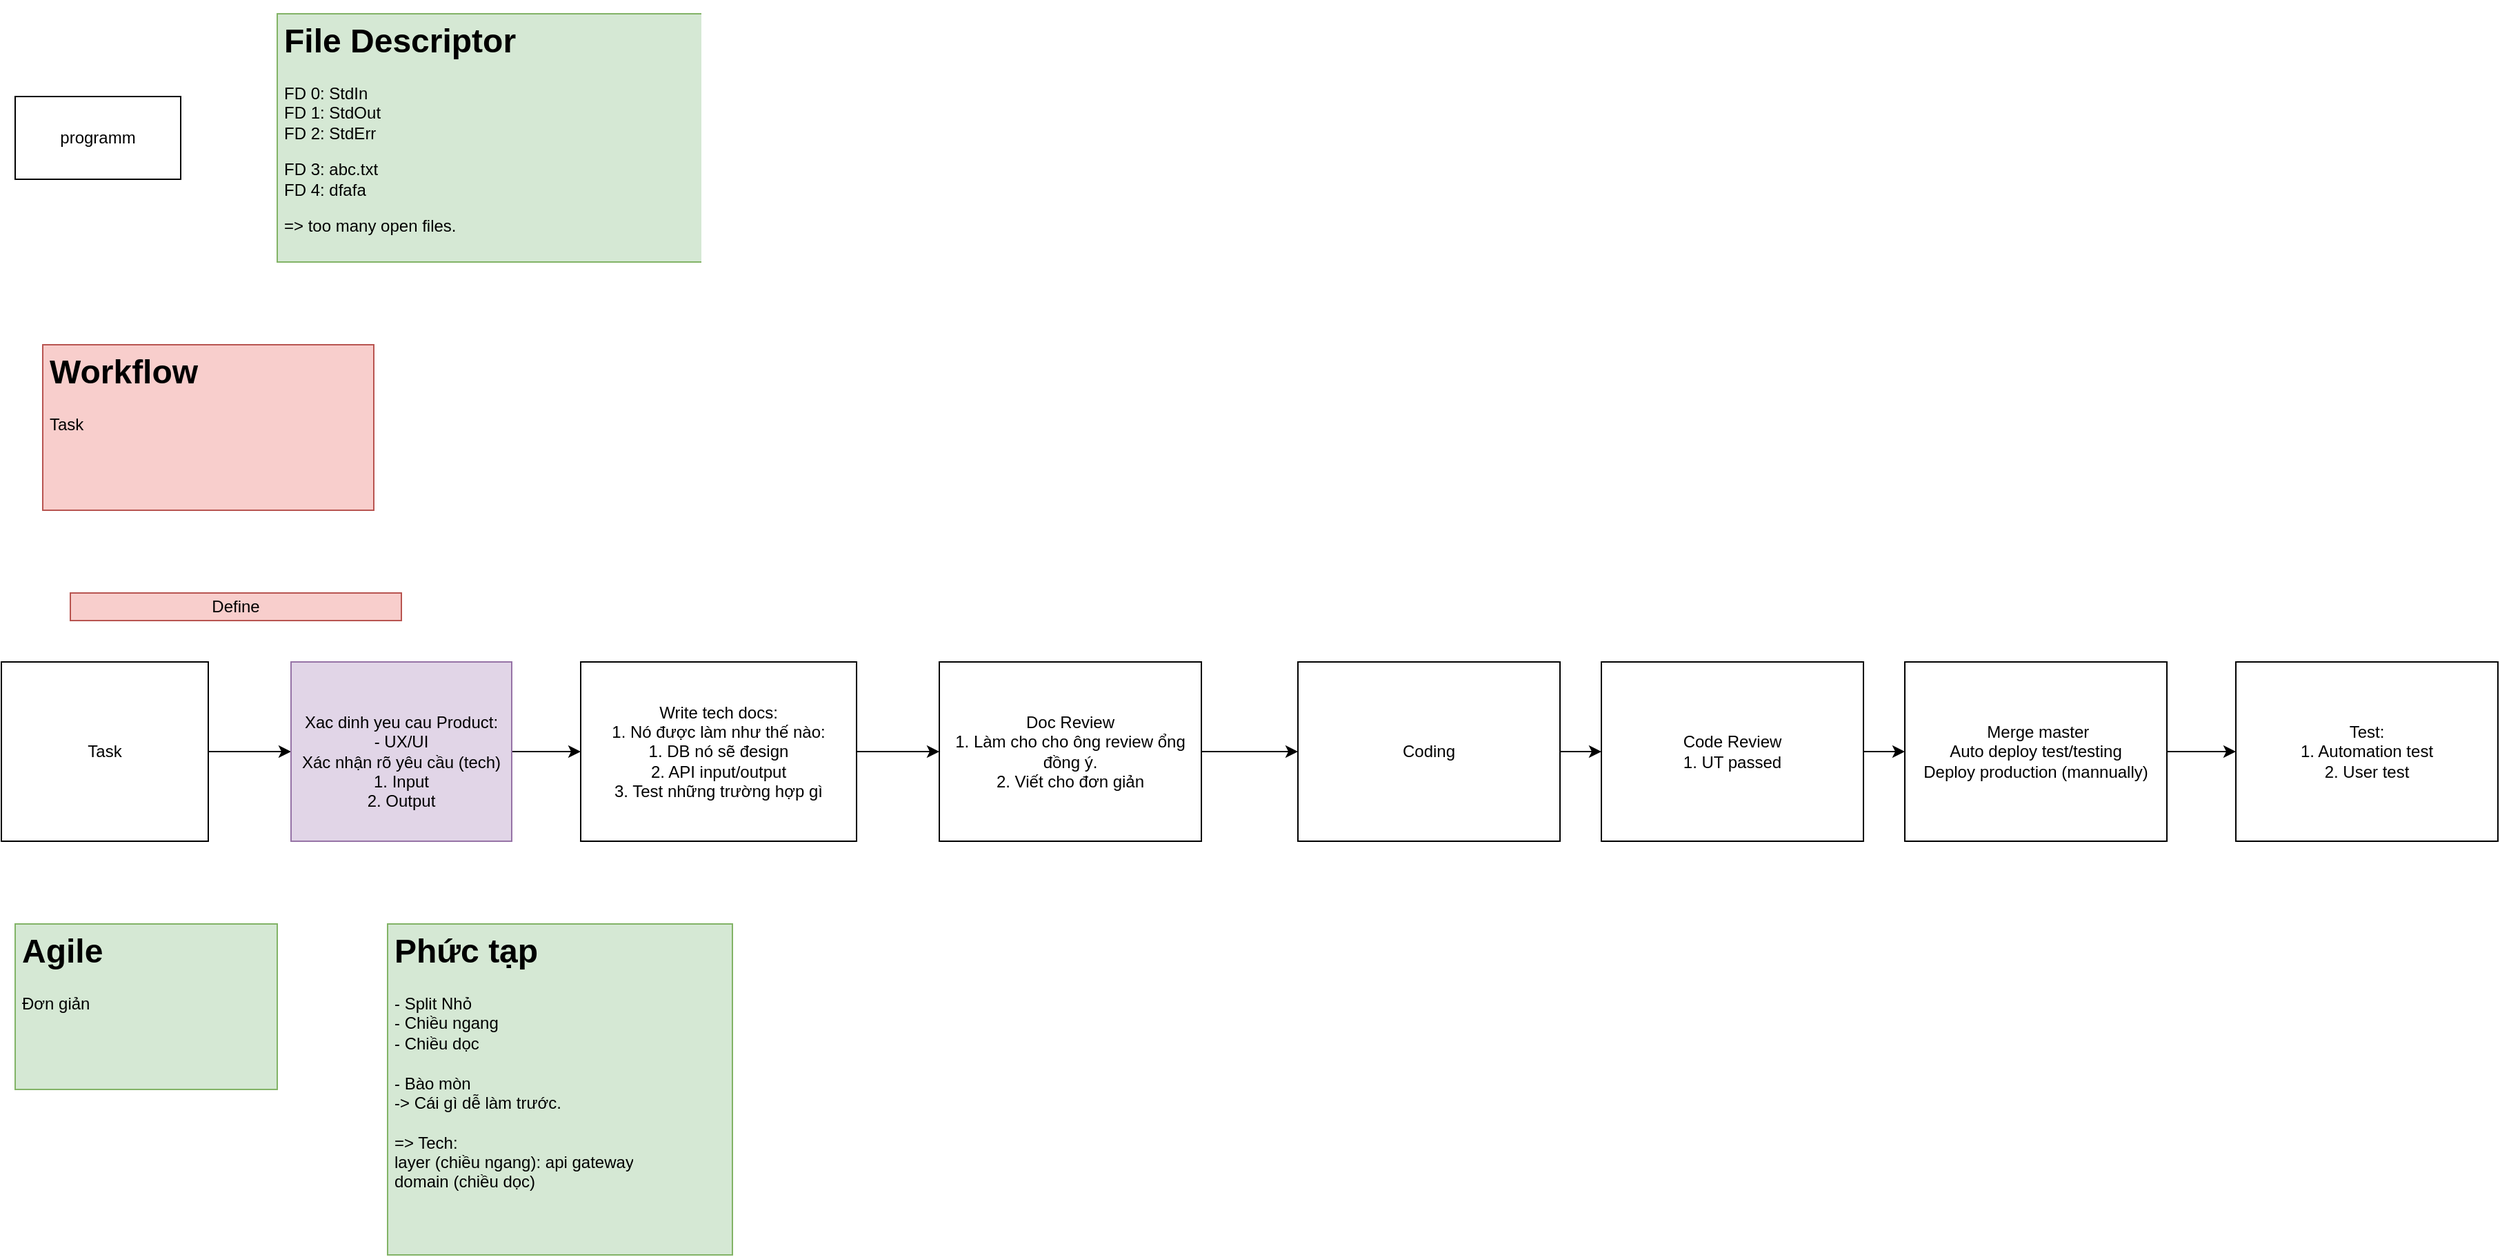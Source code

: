 <mxfile version="14.6.13" type="device" pages="8"><diagram id="9fOEvjPmWD3qEvGT7bBO" name="Overview"><mxGraphModel dx="1106" dy="900" grid="1" gridSize="10" guides="1" tooltips="1" connect="1" arrows="1" fold="1" page="1" pageScale="1" pageWidth="850" pageHeight="1100" math="0" shadow="0"><root><mxCell id="0"/><mxCell id="1" parent="0"/><mxCell id="BvJOEotb4HKnFIlidbjZ-1" value="programm" style="rounded=0;whiteSpace=wrap;html=1;" parent="1" vertex="1"><mxGeometry x="70" y="150" width="120" height="60" as="geometry"/></mxCell><mxCell id="BvJOEotb4HKnFIlidbjZ-3" value="&lt;h1&gt;File Descriptor&lt;/h1&gt;&lt;p&gt;FD 0: StdIn&lt;br&gt;FD 1: StdOut&lt;br&gt;FD 2: StdErr&lt;/p&gt;&lt;p&gt;FD 3: abc.txt&lt;br&gt;FD 4: dfafa&lt;/p&gt;&lt;p&gt;=&amp;gt; too many open files.&lt;/p&gt;" style="text;html=1;strokeColor=#82b366;fillColor=#d5e8d4;spacing=5;spacingTop=-20;whiteSpace=wrap;overflow=hidden;rounded=0;" parent="1" vertex="1"><mxGeometry x="260" y="90" width="420" height="180" as="geometry"/></mxCell><mxCell id="BvJOEotb4HKnFIlidbjZ-4" value="&lt;h1&gt;Workflow&lt;/h1&gt;&lt;p&gt;Task&lt;/p&gt;" style="text;html=1;strokeColor=#b85450;fillColor=#f8cecc;spacing=5;spacingTop=-20;whiteSpace=wrap;overflow=hidden;rounded=0;" parent="1" vertex="1"><mxGeometry x="90" y="330" width="240" height="120" as="geometry"/></mxCell><mxCell id="BvJOEotb4HKnFIlidbjZ-7" style="edgeStyle=orthogonalEdgeStyle;rounded=0;orthogonalLoop=1;jettySize=auto;html=1;" parent="1" source="BvJOEotb4HKnFIlidbjZ-5" target="BvJOEotb4HKnFIlidbjZ-6" edge="1"><mxGeometry relative="1" as="geometry"/></mxCell><mxCell id="BvJOEotb4HKnFIlidbjZ-5" value="Task" style="rounded=0;whiteSpace=wrap;html=1;" parent="1" vertex="1"><mxGeometry x="60" y="560" width="150" height="130" as="geometry"/></mxCell><mxCell id="BvJOEotb4HKnFIlidbjZ-9" style="edgeStyle=orthogonalEdgeStyle;rounded=0;orthogonalLoop=1;jettySize=auto;html=1;" parent="1" source="BvJOEotb4HKnFIlidbjZ-6" target="BvJOEotb4HKnFIlidbjZ-8" edge="1"><mxGeometry relative="1" as="geometry"/></mxCell><mxCell id="BvJOEotb4HKnFIlidbjZ-6" value="&lt;br&gt;Xac dinh yeu cau Product:&lt;br&gt;- UX/UI&lt;br&gt;Xác nhận rõ yêu cầu (tech)&lt;br&gt;1. Input&lt;br&gt;2. Output" style="rounded=0;whiteSpace=wrap;html=1;fillColor=#e1d5e7;strokeColor=#9673a6;" parent="1" vertex="1"><mxGeometry x="270" y="560" width="160" height="130" as="geometry"/></mxCell><mxCell id="BvJOEotb4HKnFIlidbjZ-12" style="edgeStyle=orthogonalEdgeStyle;rounded=0;orthogonalLoop=1;jettySize=auto;html=1;" parent="1" source="BvJOEotb4HKnFIlidbjZ-8" edge="1"><mxGeometry relative="1" as="geometry"><mxPoint x="740" y="625" as="targetPoint"/></mxGeometry></mxCell><mxCell id="BvJOEotb4HKnFIlidbjZ-8" value="Write tech docs:&lt;br&gt;1. Nó được làm như thế nào:&lt;br&gt;1. DB nó sẽ đesign&lt;br&gt;2. API input/output&lt;br&gt;3. Test những trường hợp gì&lt;br&gt;" style="rounded=0;whiteSpace=wrap;html=1;" parent="1" vertex="1"><mxGeometry x="480" y="560" width="200" height="130" as="geometry"/></mxCell><mxCell id="BvJOEotb4HKnFIlidbjZ-10" value="Define" style="text;html=1;strokeColor=#b85450;fillColor=#f8cecc;align=center;verticalAlign=middle;whiteSpace=wrap;rounded=0;" parent="1" vertex="1"><mxGeometry x="110" y="510" width="240" height="20" as="geometry"/></mxCell><mxCell id="BvJOEotb4HKnFIlidbjZ-15" style="edgeStyle=orthogonalEdgeStyle;rounded=0;orthogonalLoop=1;jettySize=auto;html=1;" parent="1" source="BvJOEotb4HKnFIlidbjZ-13" target="BvJOEotb4HKnFIlidbjZ-14" edge="1"><mxGeometry relative="1" as="geometry"/></mxCell><mxCell id="BvJOEotb4HKnFIlidbjZ-13" value="Doc Review&lt;br&gt;1. Làm cho cho ông review ổng đồng ý.&lt;br&gt;2. Viết cho đơn giản" style="rounded=0;whiteSpace=wrap;html=1;" parent="1" vertex="1"><mxGeometry x="740" y="560" width="190" height="130" as="geometry"/></mxCell><mxCell id="BvJOEotb4HKnFIlidbjZ-17" style="edgeStyle=orthogonalEdgeStyle;rounded=0;orthogonalLoop=1;jettySize=auto;html=1;" parent="1" source="BvJOEotb4HKnFIlidbjZ-14" target="BvJOEotb4HKnFIlidbjZ-16" edge="1"><mxGeometry relative="1" as="geometry"/></mxCell><mxCell id="BvJOEotb4HKnFIlidbjZ-14" value="Coding" style="rounded=0;whiteSpace=wrap;html=1;" parent="1" vertex="1"><mxGeometry x="1000" y="560" width="190" height="130" as="geometry"/></mxCell><mxCell id="BvJOEotb4HKnFIlidbjZ-19" style="edgeStyle=orthogonalEdgeStyle;rounded=0;orthogonalLoop=1;jettySize=auto;html=1;" parent="1" source="BvJOEotb4HKnFIlidbjZ-16" target="BvJOEotb4HKnFIlidbjZ-18" edge="1"><mxGeometry relative="1" as="geometry"/></mxCell><mxCell id="BvJOEotb4HKnFIlidbjZ-16" value="Code Review&lt;br&gt;1. UT passed" style="rounded=0;whiteSpace=wrap;html=1;" parent="1" vertex="1"><mxGeometry x="1220" y="560" width="190" height="130" as="geometry"/></mxCell><mxCell id="BvJOEotb4HKnFIlidbjZ-21" style="edgeStyle=orthogonalEdgeStyle;rounded=0;orthogonalLoop=1;jettySize=auto;html=1;" parent="1" source="BvJOEotb4HKnFIlidbjZ-18" target="BvJOEotb4HKnFIlidbjZ-20" edge="1"><mxGeometry relative="1" as="geometry"/></mxCell><mxCell id="BvJOEotb4HKnFIlidbjZ-18" value="&amp;nbsp;Merge master&lt;br&gt;Auto deploy test/testing&lt;br&gt;Deploy production (mannually)" style="rounded=0;whiteSpace=wrap;html=1;" parent="1" vertex="1"><mxGeometry x="1440" y="560" width="190" height="130" as="geometry"/></mxCell><mxCell id="BvJOEotb4HKnFIlidbjZ-20" value="Test:&lt;br&gt;1. Automation test&lt;br&gt;2. User test" style="rounded=0;whiteSpace=wrap;html=1;" parent="1" vertex="1"><mxGeometry x="1680" y="560" width="190" height="130" as="geometry"/></mxCell><mxCell id="FdMQKO_0rQahrhsiU0Da-1" value="&lt;h1&gt;Agile&lt;/h1&gt;&lt;div&gt;Đơn giản&lt;/div&gt;" style="text;html=1;strokeColor=#82b366;fillColor=#d5e8d4;spacing=5;spacingTop=-20;whiteSpace=wrap;overflow=hidden;rounded=0;" parent="1" vertex="1"><mxGeometry x="70" y="750" width="190" height="120" as="geometry"/></mxCell><mxCell id="FdMQKO_0rQahrhsiU0Da-2" value="&lt;h1&gt;Phức tạp&lt;/h1&gt;&lt;div&gt;- Split Nhỏ&lt;br&gt;- Chiều ngang&lt;br&gt;- Chiều dọc&lt;/div&gt;&lt;div&gt;&lt;br&gt;&lt;/div&gt;&lt;div&gt;- Bào mòn&lt;/div&gt;&lt;div&gt;-&amp;gt; Cái gì dễ làm trước.&lt;/div&gt;&lt;div&gt;&lt;br&gt;&lt;/div&gt;&lt;div&gt;=&amp;gt; Tech:&lt;br&gt;layer (chiều ngang): api gateway&lt;br&gt;domain (chiều dọc)&lt;/div&gt;" style="text;html=1;strokeColor=#82b366;fillColor=#d5e8d4;spacing=5;spacingTop=-20;whiteSpace=wrap;overflow=hidden;rounded=0;" parent="1" vertex="1"><mxGeometry x="340" y="750" width="250" height="240" as="geometry"/></mxCell></root></mxGraphModel></diagram><diagram id="waINZ1Vngd78zzDpq8e2" name="Framework"><mxGraphModel dx="1106" dy="900" grid="1" gridSize="10" guides="1" tooltips="1" connect="1" arrows="1" fold="1" page="1" pageScale="1" pageWidth="850" pageHeight="1100" math="0" shadow="0"><root><mxCell id="0vYNfBublpeoP_2TY-MP-0"/><mxCell id="0vYNfBublpeoP_2TY-MP-1" parent="0vYNfBublpeoP_2TY-MP-0"/><mxCell id="0vYNfBublpeoP_2TY-MP-2" value="&lt;h1&gt;Web Framework&lt;/h1&gt;&lt;p&gt;- GIN&lt;br&gt;- HTTP MUX&lt;br&gt;- Iris&lt;br&gt;- Gobee&lt;/p&gt;" style="text;html=1;strokeColor=#82b366;fillColor=#d5e8d4;spacing=5;spacingTop=-20;whiteSpace=wrap;overflow=hidden;rounded=0;" vertex="1" parent="0vYNfBublpeoP_2TY-MP-1"><mxGeometry x="90" y="70" width="330" height="120" as="geometry"/></mxCell><mxCell id="0vYNfBublpeoP_2TY-MP-3" value="&lt;h1&gt;Web Framework&lt;/h1&gt;&lt;p&gt;- Router management&lt;br&gt;&lt;b&gt;- Input: http rquest&lt;/b&gt;&lt;br&gt;- Method (v)&lt;br&gt;- header (x)&lt;br&gt;- cookie&lt;br&gt;- request querystring&lt;br&gt;- payload data&lt;br&gt;&lt;b&gt;- Out put:&lt;/b&gt;&lt;br&gt;- header&lt;br&gt;- cookie]&lt;br&gt;- payload data&lt;br&gt;&lt;b&gt;- Middleware&lt;br&gt;- Auth/Authorization&lt;br&gt;- CORS&lt;/b&gt;&lt;font color=&quot;#ff0000&quot;&gt;&lt;b&gt;&lt;br&gt;&lt;/b&gt;&lt;/font&gt;&lt;/p&gt;&lt;p&gt;&lt;font color=&quot;#ff0000&quot;&gt;&lt;b&gt;Cung cấp mây cái cái cần này một cách dễ dùng và tiện dùng, đẹp, thân thiện, dễ bào trỉ (định tính)&lt;/b&gt;&lt;/font&gt;&lt;br&gt;&lt;br&gt;&lt;/p&gt;&lt;p&gt;&lt;b&gt;- Gắn plugin vào dễ dàng (người khác contribute được) -&amp;gt; hệ sinh thái.&lt;br&gt;- Cho phép em nhìn thấy metric, monitor vào /tích hợp được metrics vào&lt;br&gt;- Chi thành được layer/domain =&amp;gt; sperated of concerns&lt;br&gt;- Models&lt;br&gt;- Controller&lt;br&gt;- Repository&lt;/b&gt;&lt;/p&gt;" style="text;html=1;strokeColor=#b85450;fillColor=#f8cecc;spacing=5;spacingTop=-20;whiteSpace=wrap;overflow=hidden;rounded=0;" vertex="1" parent="0vYNfBublpeoP_2TY-MP-1"><mxGeometry x="90" y="240" width="450" height="400" as="geometry"/></mxCell><mxCell id="RX67IOufVImUZnZn5nfs-0" value="&lt;h1&gt;Chat&lt;/h1&gt;&lt;p&gt;Pub/Sub&lt;/p&gt;&lt;p&gt;Websocket&lt;br&gt;Listen&amp;nbsp;&lt;/p&gt;" style="text;html=1;strokeColor=#6c8ebf;fillColor=#dae8fc;spacing=5;spacingTop=-20;whiteSpace=wrap;overflow=hidden;rounded=0;" vertex="1" parent="0vYNfBublpeoP_2TY-MP-1"><mxGeometry x="630" y="240" width="320" height="430" as="geometry"/></mxCell></root></mxGraphModel></diagram><diagram id="DNvMTFtDjggzcTvvWyjX" name="Pointer"><mxGraphModel dx="1106" dy="900" grid="1" gridSize="10" guides="1" tooltips="1" connect="1" arrows="1" fold="1" page="1" pageScale="1" pageWidth="850" pageHeight="1100" math="0" shadow="0"><root><mxCell id="SMBUDBOhH_QFn-WnI3DZ-0"/><mxCell id="SMBUDBOhH_QFn-WnI3DZ-1" parent="SMBUDBOhH_QFn-WnI3DZ-0"/><mxCell id="SMBUDBOhH_QFn-WnI3DZ-2" value="A" style="rounded=0;whiteSpace=wrap;html=1;" vertex="1" parent="SMBUDBOhH_QFn-WnI3DZ-1"><mxGeometry x="80" y="180" width="120" height="60" as="geometry"/></mxCell><mxCell id="SMBUDBOhH_QFn-WnI3DZ-3" value="B = A" style="rounded=1;whiteSpace=wrap;html=1;" vertex="1" parent="SMBUDBOhH_QFn-WnI3DZ-1"><mxGeometry x="80" y="300" width="120" height="60" as="geometry"/></mxCell><mxCell id="SMBUDBOhH_QFn-WnI3DZ-4" value="&lt;h1&gt;Assigment&lt;br&gt;&lt;br&gt;&lt;font color=&quot;#ff0000&quot;&gt;- Assign by value&lt;/font&gt;&lt;br&gt;- Assign by ref (&amp;amp;b = &amp;amp;a)&lt;/h1&gt;" style="text;html=1;strokeColor=none;fillColor=none;spacing=5;spacingTop=-20;whiteSpace=wrap;overflow=hidden;rounded=0;" vertex="1" parent="SMBUDBOhH_QFn-WnI3DZ-1"><mxGeometry x="80" y="440" width="330" height="160" as="geometry"/></mxCell><mxCell id="SMBUDBOhH_QFn-WnI3DZ-6" value="&lt;h1&gt;Stream&lt;/h1&gt;&lt;p&gt;&lt;b&gt;- Offset: 0 -10k&lt;/b&gt;&lt;/p&gt;&lt;p&gt;- Length&lt;br&gt;- Next&lt;/p&gt;&lt;p&gt;- Prev&lt;br&gt;Buffer (capacity): 10k&lt;/p&gt;" style="text;html=1;strokeColor=none;fillColor=none;spacing=5;spacingTop=-20;whiteSpace=wrap;overflow=hidden;rounded=0;" vertex="1" parent="SMBUDBOhH_QFn-WnI3DZ-1"><mxGeometry x="330" y="180" width="190" height="160" as="geometry"/></mxCell></root></mxGraphModel></diagram><diagram id="yNohkJIGxikCTfm45IQt" name="Page-4"><mxGraphModel dx="1106" dy="900" grid="1" gridSize="10" guides="1" tooltips="1" connect="1" arrows="1" fold="1" page="1" pageScale="1" pageWidth="850" pageHeight="1100" math="0" shadow="0"><root><mxCell id="TvumMWu7xwTZnPd5Og_F-0"/><mxCell id="TvumMWu7xwTZnPd5Og_F-1" parent="TvumMWu7xwTZnPd5Og_F-0"/><mxCell id="TvumMWu7xwTZnPd5Og_F-2" value="&lt;h1&gt;Go/Protobuf&lt;/h1&gt;" style="text;html=1;strokeColor=#b85450;fillColor=#f8cecc;spacing=5;spacingTop=-20;whiteSpace=wrap;overflow=hidden;rounded=0;" parent="TvumMWu7xwTZnPd5Og_F-1" vertex="1"><mxGeometry x="160" y="120" width="160" height="120" as="geometry"/></mxCell><mxCell id="TvumMWu7xwTZnPd5Og_F-7" style="edgeStyle=orthogonalEdgeStyle;rounded=0;orthogonalLoop=1;jettySize=auto;html=1;" parent="TvumMWu7xwTZnPd5Og_F-1" source="TvumMWu7xwTZnPd5Og_F-3" target="TvumMWu7xwTZnPd5Og_F-6" edge="1"><mxGeometry relative="1" as="geometry"/></mxCell><mxCell id="TvumMWu7xwTZnPd5Og_F-3" value="&lt;h1&gt;&amp;nbsp;SourceCode&lt;br&gt;/Git&lt;br&gt;Commit&lt;br&gt;merge/review&lt;/h1&gt;" style="text;html=1;strokeColor=#d79b00;fillColor=#ffe6cc;spacing=5;spacingTop=-20;whiteSpace=wrap;overflow=hidden;rounded=0;" parent="TvumMWu7xwTZnPd5Og_F-1" vertex="1"><mxGeometry x="320" y="120" width="160" height="120" as="geometry"/></mxCell><mxCell id="TvumMWu7xwTZnPd5Og_F-4" value="&lt;h1&gt;GitOps/K8S&lt;br&gt;GitlabRunne&lt;/h1&gt;" style="text;html=1;strokeColor=#82b366;fillColor=#d5e8d4;spacing=5;spacingTop=-20;whiteSpace=wrap;overflow=hidden;rounded=0;" parent="TvumMWu7xwTZnPd5Og_F-1" vertex="1"><mxGeometry x="160" y="240" width="160" height="120" as="geometry"/></mxCell><mxCell id="TvumMWu7xwTZnPd5Og_F-5" value="&lt;h1&gt;MSA/Even Driven&lt;/h1&gt;" style="text;html=1;strokeColor=#9673a6;fillColor=#e1d5e7;spacing=5;spacingTop=-20;whiteSpace=wrap;overflow=hidden;rounded=0;" parent="TvumMWu7xwTZnPd5Og_F-1" vertex="1"><mxGeometry x="320" y="240" width="160" height="120" as="geometry"/></mxCell><mxCell id="TvumMWu7xwTZnPd5Og_F-6" value="&lt;h1&gt;Communicate&lt;/h1&gt;&lt;div&gt;- Jira&lt;/div&gt;&lt;div&gt;- Slack&lt;/div&gt;" style="text;html=1;strokeColor=#b85450;fillColor=#f8cecc;spacing=5;spacingTop=-20;whiteSpace=wrap;overflow=hidden;rounded=0;" parent="TvumMWu7xwTZnPd5Og_F-1" vertex="1"><mxGeometry x="570" y="150" width="190" height="120" as="geometry"/></mxCell></root></mxGraphModel></diagram><diagram id="Ubs54qZR3b302ZcQSfzq" name="Static Conent - Image"><mxGraphModel dx="1106" dy="2000" grid="1" gridSize="10" guides="1" tooltips="1" connect="1" arrows="1" fold="1" page="1" pageScale="1" pageWidth="850" pageHeight="1100" math="0" shadow="0"><root><mxCell id="u4MjNMssLtxx9ZImPYfp-0"/><mxCell id="u4MjNMssLtxx9ZImPYfp-1" parent="u4MjNMssLtxx9ZImPYfp-0"/><mxCell id="u4MjNMssLtxx9ZImPYfp-4" style="edgeStyle=orthogonalEdgeStyle;rounded=0;orthogonalLoop=1;jettySize=auto;html=1;" edge="1" parent="u4MjNMssLtxx9ZImPYfp-1" source="u4MjNMssLtxx9ZImPYfp-2" target="u4MjNMssLtxx9ZImPYfp-3"><mxGeometry relative="1" as="geometry"/></mxCell><mxCell id="u4MjNMssLtxx9ZImPYfp-2" value="Client" style="rounded=0;whiteSpace=wrap;html=1;" vertex="1" parent="u4MjNMssLtxx9ZImPYfp-1"><mxGeometry x="100" y="210" width="120" height="60" as="geometry"/></mxCell><mxCell id="u4MjNMssLtxx9ZImPYfp-7" style="edgeStyle=orthogonalEdgeStyle;rounded=0;orthogonalLoop=1;jettySize=auto;html=1;" edge="1" parent="u4MjNMssLtxx9ZImPYfp-1" source="u4MjNMssLtxx9ZImPYfp-3" target="u4MjNMssLtxx9ZImPYfp-6"><mxGeometry relative="1" as="geometry"/></mxCell><mxCell id="u4MjNMssLtxx9ZImPYfp-3" value="Internet" style="ellipse;shape=cloud;whiteSpace=wrap;html=1;" vertex="1" parent="u4MjNMssLtxx9ZImPYfp-1"><mxGeometry x="330" y="200" width="120" height="80" as="geometry"/></mxCell><mxCell id="u4MjNMssLtxx9ZImPYfp-5" value="Upload" style="text;html=1;strokeColor=#d79b00;fillColor=#ffe6cc;align=center;verticalAlign=middle;whiteSpace=wrap;rounded=0;" vertex="1" parent="u4MjNMssLtxx9ZImPYfp-1"><mxGeometry x="110" y="150" width="40" height="20" as="geometry"/></mxCell><mxCell id="u4MjNMssLtxx9ZImPYfp-9" style="edgeStyle=orthogonalEdgeStyle;rounded=0;orthogonalLoop=1;jettySize=auto;html=1;entryX=0;entryY=0;entryDx=0;entryDy=52.5;entryPerimeter=0;" edge="1" parent="u4MjNMssLtxx9ZImPYfp-1" source="u4MjNMssLtxx9ZImPYfp-6" target="u4MjNMssLtxx9ZImPYfp-8"><mxGeometry relative="1" as="geometry"/></mxCell><mxCell id="u4MjNMssLtxx9ZImPYfp-20" style="edgeStyle=orthogonalEdgeStyle;rounded=0;orthogonalLoop=1;jettySize=auto;html=1;entryX=0;entryY=0.5;entryDx=0;entryDy=0;" edge="1" parent="u4MjNMssLtxx9ZImPYfp-1" source="u4MjNMssLtxx9ZImPYfp-6" target="u4MjNMssLtxx9ZImPYfp-19"><mxGeometry relative="1" as="geometry"><Array as="points"><mxPoint x="560" y="-10"/></Array></mxGeometry></mxCell><mxCell id="u4MjNMssLtxx9ZImPYfp-6" value="Process&lt;br&gt;Kiem tra no valid hay khong" style="rounded=0;whiteSpace=wrap;html=1;" vertex="1" parent="u4MjNMssLtxx9ZImPYfp-1"><mxGeometry x="520" y="210" width="120" height="60" as="geometry"/></mxCell><mxCell id="u4MjNMssLtxx9ZImPYfp-18" style="edgeStyle=orthogonalEdgeStyle;rounded=0;orthogonalLoop=1;jettySize=auto;html=1;entryX=0;entryY=0.5;entryDx=0;entryDy=0;entryPerimeter=0;" edge="1" parent="u4MjNMssLtxx9ZImPYfp-1" source="u4MjNMssLtxx9ZImPYfp-8" target="u4MjNMssLtxx9ZImPYfp-16"><mxGeometry relative="1" as="geometry"/></mxCell><mxCell id="u4MjNMssLtxx9ZImPYfp-8" value="File&lt;br&gt;Storage&lt;br&gt;Disk" style="shape=cylinder3;whiteSpace=wrap;html=1;boundedLbl=1;backgroundOutline=1;size=15;" vertex="1" parent="u4MjNMssLtxx9ZImPYfp-1"><mxGeometry x="740" y="70" width="60" height="80" as="geometry"/></mxCell><mxCell id="u4MjNMssLtxx9ZImPYfp-14" style="edgeStyle=orthogonalEdgeStyle;rounded=0;orthogonalLoop=1;jettySize=auto;html=1;" edge="1" parent="u4MjNMssLtxx9ZImPYfp-1" source="u4MjNMssLtxx9ZImPYfp-10" target="u4MjNMssLtxx9ZImPYfp-8"><mxGeometry relative="1" as="geometry"/></mxCell><mxCell id="u4MjNMssLtxx9ZImPYfp-10" value="Backup&lt;br&gt;Giá rẻ" style="shape=cylinder3;whiteSpace=wrap;html=1;boundedLbl=1;backgroundOutline=1;size=15;" vertex="1" parent="u4MjNMssLtxx9ZImPYfp-1"><mxGeometry x="950" y="70" width="60" height="80" as="geometry"/></mxCell><mxCell id="u4MjNMssLtxx9ZImPYfp-15" value="&amp;nbsp;rsync" style="text;html=1;align=center;verticalAlign=middle;resizable=0;points=[];autosize=1;strokeColor=none;" vertex="1" parent="u4MjNMssLtxx9ZImPYfp-1"><mxGeometry x="835" y="90" width="50" height="20" as="geometry"/></mxCell><mxCell id="u4MjNMssLtxx9ZImPYfp-16" value="Backup&lt;br&gt;Giá rẻ" style="shape=cylinder3;whiteSpace=wrap;html=1;boundedLbl=1;backgroundOutline=1;size=15;" vertex="1" parent="u4MjNMssLtxx9ZImPYfp-1"><mxGeometry x="960" y="160" width="60" height="80" as="geometry"/></mxCell><mxCell id="u4MjNMssLtxx9ZImPYfp-26" style="edgeStyle=orthogonalEdgeStyle;rounded=0;orthogonalLoop=1;jettySize=auto;html=1;" edge="1" parent="u4MjNMssLtxx9ZImPYfp-1" source="u4MjNMssLtxx9ZImPYfp-19" target="u4MjNMssLtxx9ZImPYfp-25"><mxGeometry relative="1" as="geometry"/></mxCell><mxCell id="u4MjNMssLtxx9ZImPYfp-34" style="edgeStyle=orthogonalEdgeStyle;rounded=0;orthogonalLoop=1;jettySize=auto;html=1;entryX=1;entryY=0.633;entryDx=0;entryDy=0;entryPerimeter=0;" edge="1" parent="u4MjNMssLtxx9ZImPYfp-1" source="u4MjNMssLtxx9ZImPYfp-19" target="u4MjNMssLtxx9ZImPYfp-27"><mxGeometry relative="1" as="geometry"><Array as="points"><mxPoint x="760" y="-142"/></Array></mxGeometry></mxCell><mxCell id="u4MjNMssLtxx9ZImPYfp-19" value="&lt;h1&gt;S3 - AWS&lt;br&gt;rất rẻ.&lt;/h1&gt;&lt;div&gt;- up&lt;/div&gt;&lt;div&gt;- store&lt;br&gt;- download&lt;/div&gt;" style="text;html=1;strokeColor=#b85450;fillColor=#f8cecc;spacing=5;spacingTop=-20;whiteSpace=wrap;overflow=hidden;rounded=0;" vertex="1" parent="u4MjNMssLtxx9ZImPYfp-1"><mxGeometry x="700" y="-70" width="190" height="120" as="geometry"/></mxCell><mxCell id="u4MjNMssLtxx9ZImPYfp-23" style="edgeStyle=orthogonalEdgeStyle;rounded=0;orthogonalLoop=1;jettySize=auto;html=1;" edge="1" parent="u4MjNMssLtxx9ZImPYfp-1" source="u4MjNMssLtxx9ZImPYfp-21" target="u4MjNMssLtxx9ZImPYfp-22"><mxGeometry relative="1" as="geometry"/></mxCell><mxCell id="u4MjNMssLtxx9ZImPYfp-21" value="Client" style="rounded=1;whiteSpace=wrap;html=1;" vertex="1" parent="u4MjNMssLtxx9ZImPYfp-1"><mxGeometry x="40" y="-270" width="120" height="60" as="geometry"/></mxCell><mxCell id="u4MjNMssLtxx9ZImPYfp-24" style="edgeStyle=orthogonalEdgeStyle;rounded=0;orthogonalLoop=1;jettySize=auto;html=1;" edge="1" parent="u4MjNMssLtxx9ZImPYfp-1" source="u4MjNMssLtxx9ZImPYfp-22" target="u4MjNMssLtxx9ZImPYfp-19"><mxGeometry relative="1" as="geometry"/></mxCell><mxCell id="u4MjNMssLtxx9ZImPYfp-33" style="edgeStyle=orthogonalEdgeStyle;rounded=0;orthogonalLoop=1;jettySize=auto;html=1;" edge="1" parent="u4MjNMssLtxx9ZImPYfp-1" source="u4MjNMssLtxx9ZImPYfp-22" target="u4MjNMssLtxx9ZImPYfp-32"><mxGeometry relative="1" as="geometry"/></mxCell><mxCell id="u4MjNMssLtxx9ZImPYfp-22" value="CDN" style="ellipse;shape=cloud;whiteSpace=wrap;html=1;" vertex="1" parent="u4MjNMssLtxx9ZImPYfp-1"><mxGeometry x="310" y="-90" width="120" height="80" as="geometry"/></mxCell><mxCell id="u4MjNMssLtxx9ZImPYfp-25" value="Cool Storage" style="rounded=0;whiteSpace=wrap;html=1;" vertex="1" parent="u4MjNMssLtxx9ZImPYfp-1"><mxGeometry x="980" y="-40" width="120" height="60" as="geometry"/></mxCell><mxCell id="u4MjNMssLtxx9ZImPYfp-27" value="Server&lt;br&gt;Validation" style="rounded=0;whiteSpace=wrap;html=1;" vertex="1" parent="u4MjNMssLtxx9ZImPYfp-1"><mxGeometry x="480" y="-180" width="120" height="60" as="geometry"/></mxCell><mxCell id="u4MjNMssLtxx9ZImPYfp-28" value="rename file thanh mot cai ten&lt;br&gt;ma khong the doan dc" style="text;html=1;align=center;verticalAlign=middle;resizable=0;points=[];autosize=1;strokeColor=none;" vertex="1" parent="u4MjNMssLtxx9ZImPYfp-1"><mxGeometry x="485" y="115" width="170" height="30" as="geometry"/></mxCell><mxCell id="u4MjNMssLtxx9ZImPYfp-29" value="2 yếu tố:&lt;br&gt;Kích thước: 400x300&lt;br&gt;quanlity: 90%" style="text;html=1;strokeColor=#d6b656;fillColor=#fff2cc;align=left;verticalAlign=middle;whiteSpace=wrap;rounded=0;" vertex="1" parent="u4MjNMssLtxx9ZImPYfp-1"><mxGeometry x="110" y="-175" width="200" height="50" as="geometry"/></mxCell><mxCell id="u4MjNMssLtxx9ZImPYfp-31" value="Resize: 400x300&lt;br&gt;Quantitly: 90%" style="text;html=1;align=center;verticalAlign=middle;resizable=0;points=[];autosize=1;strokeColor=none;" vertex="1" parent="u4MjNMssLtxx9ZImPYfp-1"><mxGeometry x="470" y="-105" width="100" height="30" as="geometry"/></mxCell><mxCell id="u4MjNMssLtxx9ZImPYfp-32" value="Cache" style="shape=cylinder3;whiteSpace=wrap;html=1;boundedLbl=1;backgroundOutline=1;size=15;align=left;" vertex="1" parent="u4MjNMssLtxx9ZImPYfp-1"><mxGeometry x="340" y="-300" width="60" height="80" as="geometry"/></mxCell><mxCell id="u4MjNMssLtxx9ZImPYfp-35" value="1st" style="text;html=1;align=center;verticalAlign=middle;resizable=0;points=[];autosize=1;strokeColor=none;" vertex="1" parent="u4MjNMssLtxx9ZImPYfp-1"><mxGeometry x="205" y="-270" width="30" height="20" as="geometry"/></mxCell><mxCell id="u4MjNMssLtxx9ZImPYfp-37" style="edgeStyle=orthogonalEdgeStyle;rounded=0;orthogonalLoop=1;jettySize=auto;html=1;" edge="1" parent="u4MjNMssLtxx9ZImPYfp-1" source="u4MjNMssLtxx9ZImPYfp-36" target="u4MjNMssLtxx9ZImPYfp-22"><mxGeometry relative="1" as="geometry"/></mxCell><mxCell id="u4MjNMssLtxx9ZImPYfp-36" value="Client 2" style="rounded=1;whiteSpace=wrap;html=1;" vertex="1" parent="u4MjNMssLtxx9ZImPYfp-1"><mxGeometry x="40" y="-70" width="120" height="60" as="geometry"/></mxCell><mxCell id="u4MjNMssLtxx9ZImPYfp-38" value="2st" style="text;html=1;align=center;verticalAlign=middle;resizable=0;points=[];autosize=1;strokeColor=none;" vertex="1" parent="u4MjNMssLtxx9ZImPYfp-1"><mxGeometry x="170" y="-70" width="30" height="20" as="geometry"/></mxCell><mxCell id="u4MjNMssLtxx9ZImPYfp-39" value="Nhật" style="text;html=1;align=center;verticalAlign=middle;resizable=0;points=[];autosize=1;strokeColor=none;" vertex="1" parent="u4MjNMssLtxx9ZImPYfp-1"><mxGeometry x="120" y="-340" width="40" height="20" as="geometry"/></mxCell><mxCell id="u4MjNMssLtxx9ZImPYfp-40" value="VN" style="text;html=1;align=center;verticalAlign=middle;resizable=0;points=[];autosize=1;strokeColor=none;" vertex="1" parent="u4MjNMssLtxx9ZImPYfp-1"><mxGeometry x="115" y="-110" width="30" height="20" as="geometry"/></mxCell><mxCell id="u4MjNMssLtxx9ZImPYfp-41" value="Nhật" style="ellipse;shape=cloud;whiteSpace=wrap;html=1;align=left;" vertex="1" parent="u4MjNMssLtxx9ZImPYfp-1"><mxGeometry x="230" y="-260" width="120" height="80" as="geometry"/></mxCell><mxCell id="u4MjNMssLtxx9ZImPYfp-42" value="Static Content" style="text;html=1;align=center;verticalAlign=middle;resizable=0;points=[];autosize=1;strokeColor=none;" vertex="1" parent="u4MjNMssLtxx9ZImPYfp-1"><mxGeometry x="400" y="-310" width="90" height="20" as="geometry"/></mxCell><mxCell id="u4MjNMssLtxx9ZImPYfp-43" value="Cloudfare&lt;br&gt;20USD" style="text;html=1;align=center;verticalAlign=middle;resizable=0;points=[];autosize=1;strokeColor=none;" vertex="1" parent="u4MjNMssLtxx9ZImPYfp-1"><mxGeometry x="315" y="-5" width="70" height="30" as="geometry"/></mxCell></root></mxGraphModel></diagram><diagram id="Kmq2z-mmiENyk5iXS-ud" name="Go Module"><mxGraphModel dx="1106" dy="900" grid="1" gridSize="10" guides="1" tooltips="1" connect="1" arrows="1" fold="1" page="1" pageScale="1" pageWidth="850" pageHeight="1100" math="0" shadow="0"><root><mxCell id="zCybr06sBDx1hOItZIX6-0"/><mxCell id="zCybr06sBDx1hOItZIX6-1" parent="zCybr06sBDx1hOItZIX6-0"/><mxCell id="zCybr06sBDx1hOItZIX6-4" style="edgeStyle=orthogonalEdgeStyle;rounded=0;orthogonalLoop=1;jettySize=auto;html=1;entryX=0;entryY=0.75;entryDx=0;entryDy=0;" edge="1" parent="zCybr06sBDx1hOItZIX6-1" source="zCybr06sBDx1hOItZIX6-2" target="zCybr06sBDx1hOItZIX6-3"><mxGeometry relative="1" as="geometry"/></mxCell><mxCell id="zCybr06sBDx1hOItZIX6-2" value="Code&lt;br&gt;import &quot;&lt;span style=&quot;color: rgba(255 , 255 , 255 , 0.8) ; font-family: &amp;#34;source code pro&amp;#34; , &amp;#34;monaco&amp;#34; , &amp;#34;menlo&amp;#34; , &amp;#34;consolas&amp;#34; , monospace ; font-size: 18px ; text-align: center ; background-color: rgb(80 , 84 , 94)&quot;&gt;gorm.io/gorm&quot;&lt;br&gt;version nào&lt;br&gt;go.mod =&amp;gt; mình dùng những pakage nào version nào&lt;br&gt;go.sum =&amp;gt; lock version hash-commit&lt;br&gt;&lt;/span&gt;" style="rounded=0;whiteSpace=wrap;html=1;align=left;" vertex="1" parent="zCybr06sBDx1hOItZIX6-1"><mxGeometry x="40" y="160" width="350" height="140" as="geometry"/></mxCell><mxCell id="zCybr06sBDx1hOItZIX6-3" value="goroot/src/&lt;br&gt;gopath/src/" style="rounded=1;whiteSpace=wrap;html=1;align=left;" vertex="1" parent="zCybr06sBDx1hOItZIX6-1"><mxGeometry x="480" y="40" width="120" height="60" as="geometry"/></mxCell><mxCell id="zCybr06sBDx1hOItZIX6-6" style="edgeStyle=orthogonalEdgeStyle;rounded=0;orthogonalLoop=1;jettySize=auto;html=1;" edge="1" parent="zCybr06sBDx1hOItZIX6-1" source="zCybr06sBDx1hOItZIX6-5" target="zCybr06sBDx1hOItZIX6-2"><mxGeometry relative="1" as="geometry"/></mxCell><mxCell id="zCybr06sBDx1hOItZIX6-5" value="" style="rounded=0;whiteSpace=wrap;html=1;align=left;" vertex="1" parent="zCybr06sBDx1hOItZIX6-1"><mxGeometry x="30" y="500" width="120" height="60" as="geometry"/></mxCell><mxCell id="zCybr06sBDx1hOItZIX6-7" value="npm" style="text;html=1;strokeColor=#9673a6;fillColor=#e1d5e7;align=center;verticalAlign=middle;whiteSpace=wrap;rounded=0;" vertex="1" parent="zCybr06sBDx1hOItZIX6-1"><mxGeometry x="70" y="30" width="40" height="20" as="geometry"/></mxCell></root></mxGraphModel></diagram><diagram id="isW0SkrqUxa2S0je8iTB" name="Goroutines"><mxGraphModel dx="1956" dy="2000" grid="1" gridSize="10" guides="1" tooltips="1" connect="1" arrows="1" fold="1" page="1" pageScale="1" pageWidth="850" pageHeight="1100" math="0" shadow="0"><root><mxCell id="V2QEyL_4_l1qNpPEYR7n-0"/><mxCell id="V2QEyL_4_l1qNpPEYR7n-1" parent="V2QEyL_4_l1qNpPEYR7n-0"/><mxCell id="V2QEyL_4_l1qNpPEYR7n-39" value="t" style="rounded=0;whiteSpace=wrap;html=1;align=left;" vertex="1" parent="V2QEyL_4_l1qNpPEYR7n-1"><mxGeometry x="140" y="510" width="260" height="160" as="geometry"/></mxCell><mxCell id="V2QEyL_4_l1qNpPEYR7n-6" value="" style="rounded=0;whiteSpace=wrap;html=1;align=left;" vertex="1" parent="V2QEyL_4_l1qNpPEYR7n-1"><mxGeometry x="55" y="110" width="740" height="100" as="geometry"/></mxCell><mxCell id="V2QEyL_4_l1qNpPEYR7n-2" value="CPU 1" style="rounded=0;whiteSpace=wrap;html=1;align=left;" vertex="1" parent="V2QEyL_4_l1qNpPEYR7n-1"><mxGeometry x="130" y="130" width="120" height="60" as="geometry"/></mxCell><mxCell id="V2QEyL_4_l1qNpPEYR7n-3" value="CPU 2" style="rounded=0;whiteSpace=wrap;html=1;align=left;" vertex="1" parent="V2QEyL_4_l1qNpPEYR7n-1"><mxGeometry x="310" y="130" width="120" height="60" as="geometry"/></mxCell><mxCell id="V2QEyL_4_l1qNpPEYR7n-4" value="CPU 3" style="rounded=0;whiteSpace=wrap;html=1;align=left;" vertex="1" parent="V2QEyL_4_l1qNpPEYR7n-1"><mxGeometry x="490" y="130" width="120" height="60" as="geometry"/></mxCell><mxCell id="V2QEyL_4_l1qNpPEYR7n-5" value="CPU 4" style="rounded=0;whiteSpace=wrap;html=1;align=left;" vertex="1" parent="V2QEyL_4_l1qNpPEYR7n-1"><mxGeometry x="660" y="130" width="120" height="60" as="geometry"/></mxCell><mxCell id="V2QEyL_4_l1qNpPEYR7n-7" value="Process&lt;br&gt;for 1; 10t; lam cai gi do" style="rounded=0;whiteSpace=wrap;html=1;align=left;fillColor=#e1d5e7;strokeColor=#9673a6;" vertex="1" parent="V2QEyL_4_l1qNpPEYR7n-1"><mxGeometry x="-30" y="970" width="120" height="60" as="geometry"/></mxCell><mxCell id="V2QEyL_4_l1qNpPEYR7n-38" style="edgeStyle=orthogonalEdgeStyle;rounded=0;orthogonalLoop=1;jettySize=auto;html=1;" edge="1" parent="V2QEyL_4_l1qNpPEYR7n-1" source="V2QEyL_4_l1qNpPEYR7n-9"><mxGeometry relative="1" as="geometry"><mxPoint x="550" y="130" as="targetPoint"/><Array as="points"><mxPoint x="-150" y="720"/><mxPoint x="-150" y="-70"/><mxPoint x="550" y="-70"/></Array></mxGeometry></mxCell><mxCell id="V2QEyL_4_l1qNpPEYR7n-9" value="Process GO 1&lt;br&gt;OS - Go schedule" style="rounded=0;whiteSpace=wrap;html=1;align=left;fillColor=#f8cecc;strokeColor=#b85450;" vertex="1" parent="V2QEyL_4_l1qNpPEYR7n-1"><mxGeometry x="-25" y="690" width="120" height="60" as="geometry"/></mxCell><mxCell id="V2QEyL_4_l1qNpPEYR7n-10" value="Process&lt;br&gt;for 1; 10t; lam cai gi do" style="rounded=0;whiteSpace=wrap;html=1;align=left;fillColor=#d5e8d4;strokeColor=#82b366;" vertex="1" parent="V2QEyL_4_l1qNpPEYR7n-1"><mxGeometry x="305" y="240" width="120" height="60" as="geometry"/></mxCell><mxCell id="V2QEyL_4_l1qNpPEYR7n-11" value="Process&lt;br&gt;for 1; 10t; lam cai gi do" style="rounded=0;whiteSpace=wrap;html=1;align=left;fillColor=#f8cecc;strokeColor=#b85450;" vertex="1" parent="V2QEyL_4_l1qNpPEYR7n-1"><mxGeometry x="680" y="250" width="120" height="60" as="geometry"/></mxCell><mxCell id="V2QEyL_4_l1qNpPEYR7n-18" style="edgeStyle=orthogonalEdgeStyle;rounded=0;orthogonalLoop=1;jettySize=auto;html=1;" edge="1" parent="V2QEyL_4_l1qNpPEYR7n-1" source="V2QEyL_4_l1qNpPEYR7n-16" target="V2QEyL_4_l1qNpPEYR7n-17"><mxGeometry relative="1" as="geometry"/></mxCell><mxCell id="V2QEyL_4_l1qNpPEYR7n-16" value="OS Schedule" style="ellipse;whiteSpace=wrap;html=1;aspect=fixed;align=left;" vertex="1" parent="V2QEyL_4_l1qNpPEYR7n-1"><mxGeometry x="-25" y="220" width="80" height="80" as="geometry"/></mxCell><mxCell id="V2QEyL_4_l1qNpPEYR7n-17" value="&amp;nbsp;Process GO 3&lt;br&gt;Để xử lý code của chương trình" style="rounded=0;whiteSpace=wrap;html=1;align=left;fillColor=#fff2cc;strokeColor=#d6b656;" vertex="1" parent="V2QEyL_4_l1qNpPEYR7n-1"><mxGeometry x="130" y="250" width="120" height="60" as="geometry"/></mxCell><mxCell id="V2QEyL_4_l1qNpPEYR7n-37" style="edgeStyle=orthogonalEdgeStyle;rounded=0;orthogonalLoop=1;jettySize=auto;html=1;" edge="1" parent="V2QEyL_4_l1qNpPEYR7n-1" source="V2QEyL_4_l1qNpPEYR7n-19"><mxGeometry relative="1" as="geometry"><mxPoint x="370" y="130" as="targetPoint"/><Array as="points"><mxPoint x="-90" y="640"/><mxPoint x="-90" y="10"/><mxPoint x="370" y="10"/></Array></mxGeometry></mxCell><mxCell id="V2QEyL_4_l1qNpPEYR7n-19" value="&amp;nbsp;Process GO 2&lt;br&gt;System" style="rounded=0;whiteSpace=wrap;html=1;align=left;fillColor=#f8cecc;strokeColor=#b85450;" vertex="1" parent="V2QEyL_4_l1qNpPEYR7n-1"><mxGeometry x="-30" y="610" width="120" height="60" as="geometry"/></mxCell><mxCell id="V2QEyL_4_l1qNpPEYR7n-34" style="edgeStyle=orthogonalEdgeStyle;rounded=0;orthogonalLoop=1;jettySize=auto;html=1;" edge="1" parent="V2QEyL_4_l1qNpPEYR7n-1" source="V2QEyL_4_l1qNpPEYR7n-20" target="V2QEyL_4_l1qNpPEYR7n-16"><mxGeometry relative="1" as="geometry"/></mxCell><mxCell id="V2QEyL_4_l1qNpPEYR7n-20" value="&amp;nbsp;Process GO 3&lt;br&gt;Để xử lý code của chương trình" style="rounded=0;whiteSpace=wrap;html=1;align=left;fillColor=#fff2cc;strokeColor=#d6b656;" vertex="1" parent="V2QEyL_4_l1qNpPEYR7n-1"><mxGeometry x="-30" y="520" width="120" height="60" as="geometry"/></mxCell><mxCell id="V2QEyL_4_l1qNpPEYR7n-28" style="edgeStyle=orthogonalEdgeStyle;rounded=0;orthogonalLoop=1;jettySize=auto;html=1;" edge="1" parent="V2QEyL_4_l1qNpPEYR7n-1" source="V2QEyL_4_l1qNpPEYR7n-21" target="V2QEyL_4_l1qNpPEYR7n-22"><mxGeometry relative="1" as="geometry"/></mxCell><mxCell id="V2QEyL_4_l1qNpPEYR7n-40" style="edgeStyle=orthogonalEdgeStyle;rounded=0;orthogonalLoop=1;jettySize=auto;html=1;" edge="1" parent="V2QEyL_4_l1qNpPEYR7n-1" source="V2QEyL_4_l1qNpPEYR7n-21" target="V2QEyL_4_l1qNpPEYR7n-20"><mxGeometry relative="1" as="geometry"/></mxCell><mxCell id="V2QEyL_4_l1qNpPEYR7n-21" value="main&amp;nbsp;" style="text;html=1;strokeColor=#82b366;fillColor=#d5e8d4;align=center;verticalAlign=middle;whiteSpace=wrap;rounded=0;" vertex="1" parent="V2QEyL_4_l1qNpPEYR7n-1"><mxGeometry x="150" y="540" width="40" height="20" as="geometry"/></mxCell><mxCell id="V2QEyL_4_l1qNpPEYR7n-30" style="edgeStyle=orthogonalEdgeStyle;rounded=0;orthogonalLoop=1;jettySize=auto;html=1;entryX=0.25;entryY=1;entryDx=0;entryDy=0;" edge="1" parent="V2QEyL_4_l1qNpPEYR7n-1" source="V2QEyL_4_l1qNpPEYR7n-22" target="V2QEyL_4_l1qNpPEYR7n-23"><mxGeometry relative="1" as="geometry"/></mxCell><mxCell id="V2QEyL_4_l1qNpPEYR7n-22" value="f1" style="text;html=1;strokeColor=#b85450;fillColor=#f8cecc;align=center;verticalAlign=middle;whiteSpace=wrap;rounded=0;" vertex="1" parent="V2QEyL_4_l1qNpPEYR7n-1"><mxGeometry x="230" y="530" width="40" height="20" as="geometry"/></mxCell><mxCell id="V2QEyL_4_l1qNpPEYR7n-23" value="f2" style="text;html=1;strokeColor=#9673a6;fillColor=#e1d5e7;align=center;verticalAlign=middle;whiteSpace=wrap;rounded=0;" vertex="1" parent="V2QEyL_4_l1qNpPEYR7n-1"><mxGeometry x="340" y="530" width="40" height="20" as="geometry"/></mxCell><mxCell id="V2QEyL_4_l1qNpPEYR7n-24" value="f3" style="text;html=1;strokeColor=#d6b656;fillColor=#fff2cc;align=center;verticalAlign=middle;whiteSpace=wrap;rounded=0;" vertex="1" parent="V2QEyL_4_l1qNpPEYR7n-1"><mxGeometry x="230" y="570" width="40" height="20" as="geometry"/></mxCell><mxCell id="V2QEyL_4_l1qNpPEYR7n-42" style="edgeStyle=orthogonalEdgeStyle;rounded=0;orthogonalLoop=1;jettySize=auto;html=1;entryX=1;entryY=0.75;entryDx=0;entryDy=0;" edge="1" parent="V2QEyL_4_l1qNpPEYR7n-1" source="V2QEyL_4_l1qNpPEYR7n-25" target="V2QEyL_4_l1qNpPEYR7n-20"><mxGeometry relative="1" as="geometry"/></mxCell><mxCell id="V2QEyL_4_l1qNpPEYR7n-58" style="edgeStyle=orthogonalEdgeStyle;rounded=0;orthogonalLoop=1;jettySize=auto;html=1;" edge="1" parent="V2QEyL_4_l1qNpPEYR7n-1" source="V2QEyL_4_l1qNpPEYR7n-25" target="V2QEyL_4_l1qNpPEYR7n-55"><mxGeometry relative="1" as="geometry"><Array as="points"><mxPoint x="250" y="630"/><mxPoint x="410" y="630"/></Array></mxGeometry></mxCell><mxCell id="V2QEyL_4_l1qNpPEYR7n-25" value="f4" style="text;html=1;strokeColor=#82b366;fillColor=#d5e8d4;align=center;verticalAlign=middle;whiteSpace=wrap;rounded=0;" vertex="1" parent="V2QEyL_4_l1qNpPEYR7n-1"><mxGeometry x="230" y="600" width="40" height="20" as="geometry"/></mxCell><mxCell id="V2QEyL_4_l1qNpPEYR7n-43" style="edgeStyle=orthogonalEdgeStyle;rounded=0;orthogonalLoop=1;jettySize=auto;html=1;entryX=1;entryY=0.867;entryDx=0;entryDy=0;entryPerimeter=0;" edge="1" parent="V2QEyL_4_l1qNpPEYR7n-1" source="V2QEyL_4_l1qNpPEYR7n-26" target="V2QEyL_4_l1qNpPEYR7n-20"><mxGeometry relative="1" as="geometry"/></mxCell><mxCell id="V2QEyL_4_l1qNpPEYR7n-26" value="f5" style="text;html=1;strokeColor=#b85450;fillColor=#f8cecc;align=center;verticalAlign=middle;whiteSpace=wrap;rounded=0;" vertex="1" parent="V2QEyL_4_l1qNpPEYR7n-1"><mxGeometry x="230" y="630" width="40" height="20" as="geometry"/></mxCell><mxCell id="V2QEyL_4_l1qNpPEYR7n-31" style="edgeStyle=orthogonalEdgeStyle;rounded=0;orthogonalLoop=1;jettySize=auto;html=1;exitX=0.75;exitY=1;exitDx=0;exitDy=0;entryX=0.5;entryY=1;entryDx=0;entryDy=0;" edge="1" parent="V2QEyL_4_l1qNpPEYR7n-1" source="V2QEyL_4_l1qNpPEYR7n-21" target="V2QEyL_4_l1qNpPEYR7n-21"><mxGeometry relative="1" as="geometry"/></mxCell><mxCell id="V2QEyL_4_l1qNpPEYR7n-35" style="edgeStyle=orthogonalEdgeStyle;rounded=0;orthogonalLoop=1;jettySize=auto;html=1;entryX=1;entryY=0.75;entryDx=0;entryDy=0;" edge="1" parent="V2QEyL_4_l1qNpPEYR7n-1" source="V2QEyL_4_l1qNpPEYR7n-32" target="V2QEyL_4_l1qNpPEYR7n-19"><mxGeometry relative="1" as="geometry"/></mxCell><mxCell id="V2QEyL_4_l1qNpPEYR7n-36" style="edgeStyle=orthogonalEdgeStyle;rounded=0;orthogonalLoop=1;jettySize=auto;html=1;entryX=1;entryY=0.5;entryDx=0;entryDy=0;" edge="1" parent="V2QEyL_4_l1qNpPEYR7n-1" source="V2QEyL_4_l1qNpPEYR7n-32" target="V2QEyL_4_l1qNpPEYR7n-9"><mxGeometry relative="1" as="geometry"/></mxCell><mxCell id="V2QEyL_4_l1qNpPEYR7n-32" value="Go Scheule" style="rounded=1;whiteSpace=wrap;html=1;align=left;" vertex="1" parent="V2QEyL_4_l1qNpPEYR7n-1"><mxGeometry x="150" y="695" width="250" height="50" as="geometry"/></mxCell><mxCell id="V2QEyL_4_l1qNpPEYR7n-41" value="Queue" style="text;html=1;align=center;verticalAlign=middle;resizable=0;points=[];autosize=1;strokeColor=none;" vertex="1" parent="V2QEyL_4_l1qNpPEYR7n-1"><mxGeometry x="245" y="460" width="50" height="20" as="geometry"/></mxCell><mxCell id="V2QEyL_4_l1qNpPEYR7n-44" value="Java 1" style="rounded=1;whiteSpace=wrap;html=1;align=left;fillColor=#d80073;strokeColor=#A50040;fontColor=#ffffff;" vertex="1" parent="V2QEyL_4_l1qNpPEYR7n-1"><mxGeometry x="480" y="250" width="120" height="60" as="geometry"/></mxCell><mxCell id="V2QEyL_4_l1qNpPEYR7n-50" style="edgeStyle=orthogonalEdgeStyle;rounded=0;orthogonalLoop=1;jettySize=auto;html=1;entryX=0.7;entryY=1.067;entryDx=0;entryDy=0;entryPerimeter=0;" edge="1" parent="V2QEyL_4_l1qNpPEYR7n-1" source="V2QEyL_4_l1qNpPEYR7n-45" target="V2QEyL_4_l1qNpPEYR7n-49"><mxGeometry relative="1" as="geometry"><Array as="points"><mxPoint x="50" y="860"/><mxPoint x="54" y="860"/></Array></mxGeometry></mxCell><mxCell id="V2QEyL_4_l1qNpPEYR7n-45" value="Java 2" style="rounded=1;whiteSpace=wrap;html=1;align=left;" vertex="1" parent="V2QEyL_4_l1qNpPEYR7n-1"><mxGeometry x="-30" y="900" width="120" height="60" as="geometry"/></mxCell><mxCell id="V2QEyL_4_l1qNpPEYR7n-46" value="4k" style="text;html=1;strokeColor=#6c8ebf;fillColor=#dae8fc;align=center;verticalAlign=middle;whiteSpace=wrap;rounded=0;" vertex="1" parent="V2QEyL_4_l1qNpPEYR7n-1"><mxGeometry x="280" y="600" width="40" height="20" as="geometry"/></mxCell><mxCell id="V2QEyL_4_l1qNpPEYR7n-47" value="4M" style="text;html=1;strokeColor=#b85450;fillColor=#f8cecc;align=center;verticalAlign=middle;whiteSpace=wrap;rounded=0;" vertex="1" parent="V2QEyL_4_l1qNpPEYR7n-1"><mxGeometry x="110" y="810" width="40" height="20" as="geometry"/></mxCell><mxCell id="V2QEyL_4_l1qNpPEYR7n-48" value="Switch context" style="text;html=1;align=center;verticalAlign=middle;resizable=0;points=[];autosize=1;strokeColor=none;" vertex="1" parent="V2QEyL_4_l1qNpPEYR7n-1"><mxGeometry x="115" y="980" width="90" height="20" as="geometry"/></mxCell><mxCell id="V2QEyL_4_l1qNpPEYR7n-52" style="edgeStyle=orthogonalEdgeStyle;rounded=0;orthogonalLoop=1;jettySize=auto;html=1;" edge="1" parent="V2QEyL_4_l1qNpPEYR7n-1" source="V2QEyL_4_l1qNpPEYR7n-49" target="V2QEyL_4_l1qNpPEYR7n-45"><mxGeometry relative="1" as="geometry"><Array as="points"><mxPoint x="10" y="880"/><mxPoint x="10" y="880"/></Array></mxGeometry></mxCell><mxCell id="V2QEyL_4_l1qNpPEYR7n-49" value="Java main" style="rounded=1;whiteSpace=wrap;html=1;align=left;" vertex="1" parent="V2QEyL_4_l1qNpPEYR7n-1"><mxGeometry x="-30" y="760" width="120" height="60" as="geometry"/></mxCell><mxCell id="V2QEyL_4_l1qNpPEYR7n-53" value="Vật lý" style="text;html=1;strokeColor=none;fillColor=none;align=center;verticalAlign=middle;whiteSpace=wrap;rounded=0;" vertex="1" parent="V2QEyL_4_l1qNpPEYR7n-1"><mxGeometry x="-50" y="850" width="40" height="20" as="geometry"/></mxCell><mxCell id="V2QEyL_4_l1qNpPEYR7n-54" value="Biến, SHOULD NOT: Lock/Unloakd" style="text;html=1;align=center;verticalAlign=middle;resizable=0;points=[];autosize=1;strokeColor=#3700CC;fillColor=#6a00ff;fontColor=#ffffff;" vertex="1" parent="V2QEyL_4_l1qNpPEYR7n-1"><mxGeometry x="340" y="600" width="200" height="20" as="geometry"/></mxCell><mxCell id="V2QEyL_4_l1qNpPEYR7n-59" style="edgeStyle=orthogonalEdgeStyle;rounded=0;orthogonalLoop=1;jettySize=auto;html=1;entryX=1;entryY=0.5;entryDx=0;entryDy=0;" edge="1" parent="V2QEyL_4_l1qNpPEYR7n-1" source="V2QEyL_4_l1qNpPEYR7n-55" target="V2QEyL_4_l1qNpPEYR7n-26"><mxGeometry relative="1" as="geometry"/></mxCell><mxCell id="V2QEyL_4_l1qNpPEYR7n-55" value="Channel" style="text;html=1;align=center;verticalAlign=middle;resizable=0;points=[];autosize=1;strokeColor=#005700;fontStyle=1;fillColor=#008a00;fontColor=#ffffff;" vertex="1" parent="V2QEyL_4_l1qNpPEYR7n-1"><mxGeometry x="380" y="640" width="60" height="20" as="geometry"/></mxCell><mxCell id="V2QEyL_4_l1qNpPEYR7n-56" value="&amp;nbsp;Process GO 3&lt;br&gt;Để xử lý code của chương trình" style="rounded=0;whiteSpace=wrap;html=1;align=left;fillColor=#fff2cc;strokeColor=#d6b656;" vertex="1" parent="V2QEyL_4_l1qNpPEYR7n-1"><mxGeometry x="-40" y="440" width="120" height="60" as="geometry"/></mxCell><mxCell id="V2QEyL_4_l1qNpPEYR7n-57" value="race condition" style="text;html=1;align=center;verticalAlign=middle;resizable=0;points=[];autosize=1;strokeColor=#3700CC;fillColor=#6a00ff;fontColor=#ffffff;" vertex="1" parent="V2QEyL_4_l1qNpPEYR7n-1"><mxGeometry x="395" y="560" width="90" height="20" as="geometry"/></mxCell><mxCell id="V2QEyL_4_l1qNpPEYR7n-60" value="QUEUE, FIFO" style="text;html=1;align=center;verticalAlign=middle;resizable=0;points=[];autosize=1;strokeColor=#A50040;fillColor=#d80073;fontColor=#ffffff;" vertex="1" parent="V2QEyL_4_l1qNpPEYR7n-1"><mxGeometry x="470" y="640" width="90" height="20" as="geometry"/></mxCell><mxCell id="V2QEyL_4_l1qNpPEYR7n-61" value="Event" style="text;html=1;align=center;verticalAlign=middle;resizable=0;points=[];autosize=1;strokeColor=none;" vertex="1" parent="V2QEyL_4_l1qNpPEYR7n-1"><mxGeometry x="580" y="640" width="50" height="20" as="geometry"/></mxCell><mxCell id="V2QEyL_4_l1qNpPEYR7n-63" value="1M url" style="shape=cylinder3;whiteSpace=wrap;html=1;boundedLbl=1;backgroundOutline=1;size=15;align=left;" vertex="1" parent="V2QEyL_4_l1qNpPEYR7n-1"><mxGeometry x="-120" y="1100" width="60" height="80" as="geometry"/></mxCell><mxCell id="V2QEyL_4_l1qNpPEYR7n-66" style="edgeStyle=orthogonalEdgeStyle;rounded=0;orthogonalLoop=1;jettySize=auto;html=1;" edge="1" parent="V2QEyL_4_l1qNpPEYR7n-1" source="V2QEyL_4_l1qNpPEYR7n-65" target="V2QEyL_4_l1qNpPEYR7n-63"><mxGeometry relative="1" as="geometry"/></mxCell><mxCell id="V2QEyL_4_l1qNpPEYR7n-68" style="edgeStyle=orthogonalEdgeStyle;rounded=0;orthogonalLoop=1;jettySize=auto;html=1;" edge="1" parent="V2QEyL_4_l1qNpPEYR7n-1" source="V2QEyL_4_l1qNpPEYR7n-65" target="V2QEyL_4_l1qNpPEYR7n-67"><mxGeometry relative="1" as="geometry"/></mxCell><mxCell id="V2QEyL_4_l1qNpPEYR7n-69" style="edgeStyle=orthogonalEdgeStyle;rounded=0;orthogonalLoop=1;jettySize=auto;html=1;entryX=0.13;entryY=0.77;entryDx=0;entryDy=0;entryPerimeter=0;" edge="1" parent="V2QEyL_4_l1qNpPEYR7n-1" source="V2QEyL_4_l1qNpPEYR7n-65" target="V2QEyL_4_l1qNpPEYR7n-67"><mxGeometry relative="1" as="geometry"/></mxCell><mxCell id="V2QEyL_4_l1qNpPEYR7n-70" style="edgeStyle=orthogonalEdgeStyle;rounded=0;orthogonalLoop=1;jettySize=auto;html=1;entryX=0.108;entryY=0.263;entryDx=0;entryDy=0;entryPerimeter=0;" edge="1" parent="V2QEyL_4_l1qNpPEYR7n-1" source="V2QEyL_4_l1qNpPEYR7n-65" target="V2QEyL_4_l1qNpPEYR7n-67"><mxGeometry relative="1" as="geometry"/></mxCell><mxCell id="V2QEyL_4_l1qNpPEYR7n-81" style="edgeStyle=orthogonalEdgeStyle;rounded=0;orthogonalLoop=1;jettySize=auto;html=1;entryX=0.02;entryY=0.894;entryDx=0;entryDy=0;entryPerimeter=0;" edge="1" parent="V2QEyL_4_l1qNpPEYR7n-1" source="V2QEyL_4_l1qNpPEYR7n-65" target="V2QEyL_4_l1qNpPEYR7n-80"><mxGeometry relative="1" as="geometry"/></mxCell><mxCell id="V2QEyL_4_l1qNpPEYR7n-65" value="gourountines&lt;br&gt;đọc những cái link chưa được crawl&lt;br&gt;100" style="rounded=0;whiteSpace=wrap;html=1;align=left;fillColor=#6a00ff;strokeColor=#3700CC;fontColor=#ffffff;" vertex="1" parent="V2QEyL_4_l1qNpPEYR7n-1"><mxGeometry x="20" y="1120" width="190" height="60" as="geometry"/></mxCell><mxCell id="V2QEyL_4_l1qNpPEYR7n-75" style="edgeStyle=orthogonalEdgeStyle;rounded=0;orthogonalLoop=1;jettySize=auto;html=1;entryX=0;entryY=0.5;entryDx=0;entryDy=0;" edge="1" parent="V2QEyL_4_l1qNpPEYR7n-1" source="V2QEyL_4_l1qNpPEYR7n-67" target="V2QEyL_4_l1qNpPEYR7n-72"><mxGeometry relative="1" as="geometry"/></mxCell><mxCell id="V2QEyL_4_l1qNpPEYR7n-76" style="edgeStyle=orthogonalEdgeStyle;rounded=0;orthogonalLoop=1;jettySize=auto;html=1;entryX=0;entryY=0.75;entryDx=0;entryDy=0;" edge="1" parent="V2QEyL_4_l1qNpPEYR7n-1" source="V2QEyL_4_l1qNpPEYR7n-67" target="V2QEyL_4_l1qNpPEYR7n-74"><mxGeometry relative="1" as="geometry"/></mxCell><mxCell id="V2QEyL_4_l1qNpPEYR7n-67" value="" style="ellipse;shape=cloud;whiteSpace=wrap;html=1;align=left;" vertex="1" parent="V2QEyL_4_l1qNpPEYR7n-1"><mxGeometry x="360" y="1110" width="120" height="80" as="geometry"/></mxCell><mxCell id="V2QEyL_4_l1qNpPEYR7n-71" value="100 cái concurrency" style="text;html=1;align=center;verticalAlign=middle;resizable=0;points=[];autosize=1;strokeColor=#A50040;fillColor=#d80073;fontColor=#ffffff;" vertex="1" parent="V2QEyL_4_l1qNpPEYR7n-1"><mxGeometry x="250" y="1100" width="120" height="20" as="geometry"/></mxCell><mxCell id="V2QEyL_4_l1qNpPEYR7n-72" value="Website A" style="rounded=0;whiteSpace=wrap;html=1;align=left;" vertex="1" parent="V2QEyL_4_l1qNpPEYR7n-1"><mxGeometry x="540" y="1000" width="120" height="60" as="geometry"/></mxCell><mxCell id="V2QEyL_4_l1qNpPEYR7n-73" value="Website B" style="rounded=0;whiteSpace=wrap;html=1;align=left;" vertex="1" parent="V2QEyL_4_l1qNpPEYR7n-1"><mxGeometry x="530" y="1100" width="120" height="60" as="geometry"/></mxCell><mxCell id="V2QEyL_4_l1qNpPEYR7n-74" value="&amp;nbsp;API C" style="rounded=0;whiteSpace=wrap;html=1;align=left;" vertex="1" parent="V2QEyL_4_l1qNpPEYR7n-1"><mxGeometry x="530" y="1200" width="120" height="60" as="geometry"/></mxCell><mxCell id="V2QEyL_4_l1qNpPEYR7n-78" style="edgeStyle=orthogonalEdgeStyle;rounded=0;orthogonalLoop=1;jettySize=auto;html=1;entryX=0.96;entryY=0.7;entryDx=0;entryDy=0;entryPerimeter=0;" edge="1" parent="V2QEyL_4_l1qNpPEYR7n-1" source="V2QEyL_4_l1qNpPEYR7n-77" target="V2QEyL_4_l1qNpPEYR7n-67"><mxGeometry relative="1" as="geometry"/></mxCell><mxCell id="V2QEyL_4_l1qNpPEYR7n-77" value="&amp;nbsp;API X" style="rounded=0;whiteSpace=wrap;html=1;align=left;" vertex="1" parent="V2QEyL_4_l1qNpPEYR7n-1"><mxGeometry x="530" y="1290" width="120" height="60" as="geometry"/></mxCell><mxCell id="V2QEyL_4_l1qNpPEYR7n-79" value="60s" style="text;html=1;align=center;verticalAlign=middle;resizable=0;points=[];autosize=1;strokeColor=none;" vertex="1" parent="V2QEyL_4_l1qNpPEYR7n-1"><mxGeometry x="465" y="1270" width="30" height="20" as="geometry"/></mxCell><mxCell id="V2QEyL_4_l1qNpPEYR7n-83" style="edgeStyle=orthogonalEdgeStyle;rounded=0;orthogonalLoop=1;jettySize=auto;html=1;" edge="1" parent="V2QEyL_4_l1qNpPEYR7n-1" source="V2QEyL_4_l1qNpPEYR7n-80" target="V2QEyL_4_l1qNpPEYR7n-82"><mxGeometry relative="1" as="geometry"/></mxCell><mxCell id="V2QEyL_4_l1qNpPEYR7n-80" value="Capacity" style="shape=cylinder3;whiteSpace=wrap;html=1;boundedLbl=1;backgroundOutline=1;size=15;align=left;rotation=90;fillColor=#a20025;strokeColor=#6F0000;fontColor=#ffffff;" vertex="1" parent="V2QEyL_4_l1qNpPEYR7n-1"><mxGeometry x="45" y="1150" width="50" height="250" as="geometry"/></mxCell><mxCell id="V2QEyL_4_l1qNpPEYR7n-84" style="edgeStyle=orthogonalEdgeStyle;rounded=0;orthogonalLoop=1;jettySize=auto;html=1;" edge="1" parent="V2QEyL_4_l1qNpPEYR7n-1" source="V2QEyL_4_l1qNpPEYR7n-82"><mxGeometry relative="1" as="geometry"><mxPoint x="280" y="1160" as="targetPoint"/></mxGeometry></mxCell><mxCell id="V2QEyL_4_l1qNpPEYR7n-93" style="edgeStyle=orthogonalEdgeStyle;rounded=0;orthogonalLoop=1;jettySize=auto;html=1;" edge="1" parent="V2QEyL_4_l1qNpPEYR7n-1" source="V2QEyL_4_l1qNpPEYR7n-82" target="V2QEyL_4_l1qNpPEYR7n-92"><mxGeometry relative="1" as="geometry"/></mxCell><mxCell id="V2QEyL_4_l1qNpPEYR7n-82" value="Pull URL" style="rounded=0;whiteSpace=wrap;html=1;align=left;" vertex="1" parent="V2QEyL_4_l1qNpPEYR7n-1"><mxGeometry x="270" y="1240" width="120" height="60" as="geometry"/></mxCell><mxCell id="V2QEyL_4_l1qNpPEYR7n-85" value="goroutines 1" style="text;html=1;align=center;verticalAlign=middle;resizable=0;points=[];autosize=1;strokeColor=none;" vertex="1" parent="V2QEyL_4_l1qNpPEYR7n-1"><mxGeometry x="30" y="1080" width="80" height="20" as="geometry"/></mxCell><mxCell id="V2QEyL_4_l1qNpPEYR7n-86" value="&amp;nbsp;goroutines 2" style="text;html=1;align=center;verticalAlign=middle;resizable=0;points=[];autosize=1;strokeColor=none;" vertex="1" parent="V2QEyL_4_l1qNpPEYR7n-1"><mxGeometry x="280" y="1320" width="80" height="20" as="geometry"/></mxCell><mxCell id="V2QEyL_4_l1qNpPEYR7n-87" value="Pipeline" style="text;html=1;align=center;verticalAlign=middle;resizable=0;points=[];autosize=1;strokeColor=none;" vertex="1" parent="V2QEyL_4_l1qNpPEYR7n-1"><mxGeometry x="30" y="1340" width="60" height="20" as="geometry"/></mxCell><mxCell id="V2QEyL_4_l1qNpPEYR7n-89" style="edgeStyle=orthogonalEdgeStyle;rounded=0;orthogonalLoop=1;jettySize=auto;html=1;" edge="1" parent="V2QEyL_4_l1qNpPEYR7n-1" source="V2QEyL_4_l1qNpPEYR7n-88" target="V2QEyL_4_l1qNpPEYR7n-63"><mxGeometry relative="1" as="geometry"/></mxCell><mxCell id="V2QEyL_4_l1qNpPEYR7n-88" value="Process" style="rounded=1;whiteSpace=wrap;html=1;align=left;" vertex="1" parent="V2QEyL_4_l1qNpPEYR7n-1"><mxGeometry x="-450" y="1100" width="120" height="60" as="geometry"/></mxCell><mxCell id="V2QEyL_4_l1qNpPEYR7n-90" value="API" style="text;html=1;align=center;verticalAlign=middle;resizable=0;points=[];autosize=1;strokeColor=none;" vertex="1" parent="V2QEyL_4_l1qNpPEYR7n-1"><mxGeometry x="-235" y="1100" width="30" height="20" as="geometry"/></mxCell><mxCell id="V2QEyL_4_l1qNpPEYR7n-91" value="JOB" style="text;html=1;align=center;verticalAlign=middle;resizable=0;points=[];autosize=1;strokeColor=none;" vertex="1" parent="V2QEyL_4_l1qNpPEYR7n-1"><mxGeometry x="220" y="1040" width="40" height="20" as="geometry"/></mxCell><mxCell id="V2QEyL_4_l1qNpPEYR7n-95" style="edgeStyle=orthogonalEdgeStyle;rounded=0;orthogonalLoop=1;jettySize=auto;html=1;" edge="1" parent="V2QEyL_4_l1qNpPEYR7n-1" source="V2QEyL_4_l1qNpPEYR7n-92"><mxGeometry relative="1" as="geometry"><mxPoint x="80" y="1470" as="targetPoint"/><Array as="points"><mxPoint x="120" y="1405"/><mxPoint x="120" y="1470"/></Array></mxGeometry></mxCell><mxCell id="V2QEyL_4_l1qNpPEYR7n-92" value="Data" style="shape=cylinder3;whiteSpace=wrap;html=1;boundedLbl=1;backgroundOutline=1;size=15;align=left;rotation=90;fillColor=#a20025;strokeColor=#6F0000;fontColor=#ffffff;" vertex="1" parent="V2QEyL_4_l1qNpPEYR7n-1"><mxGeometry x="295" y="1280" width="50" height="250" as="geometry"/></mxCell><mxCell id="V2QEyL_4_l1qNpPEYR7n-96" style="edgeStyle=orthogonalEdgeStyle;rounded=0;orthogonalLoop=1;jettySize=auto;html=1;" edge="1" parent="V2QEyL_4_l1qNpPEYR7n-1" source="V2QEyL_4_l1qNpPEYR7n-94" target="V2QEyL_4_l1qNpPEYR7n-97"><mxGeometry relative="1" as="geometry"><mxPoint x="-100" y="1370" as="targetPoint"/></mxGeometry></mxCell><mxCell id="V2QEyL_4_l1qNpPEYR7n-94" value="" style="rounded=1;whiteSpace=wrap;html=1;align=left;" vertex="1" parent="V2QEyL_4_l1qNpPEYR7n-1"><mxGeometry x="-45" y="1440" width="120" height="60" as="geometry"/></mxCell><mxCell id="V2QEyL_4_l1qNpPEYR7n-97" value="" style="shape=cylinder3;whiteSpace=wrap;html=1;boundedLbl=1;backgroundOutline=1;size=15;align=left;" vertex="1" parent="V2QEyL_4_l1qNpPEYR7n-1"><mxGeometry x="-170" y="1390" width="60" height="80" as="geometry"/></mxCell><mxCell id="V2QEyL_4_l1qNpPEYR7n-103" style="edgeStyle=orthogonalEdgeStyle;rounded=0;orthogonalLoop=1;jettySize=auto;html=1;" edge="1" parent="V2QEyL_4_l1qNpPEYR7n-1" source="V2QEyL_4_l1qNpPEYR7n-99"><mxGeometry relative="1" as="geometry"><mxPoint x="-50" y="1570" as="targetPoint"/></mxGeometry></mxCell><mxCell id="V2QEyL_4_l1qNpPEYR7n-99" value="Service 1" style="rounded=0;whiteSpace=wrap;html=1;align=left;" vertex="1" parent="V2QEyL_4_l1qNpPEYR7n-1"><mxGeometry x="215" y="1570" width="120" height="60" as="geometry"/></mxCell><mxCell id="V2QEyL_4_l1qNpPEYR7n-100" value="V2" style="rounded=0;whiteSpace=wrap;html=1;align=left;" vertex="1" parent="V2QEyL_4_l1qNpPEYR7n-1"><mxGeometry x="210" y="1670" width="120" height="60" as="geometry"/></mxCell><mxCell id="V2QEyL_4_l1qNpPEYR7n-102" style="edgeStyle=orthogonalEdgeStyle;rounded=0;orthogonalLoop=1;jettySize=auto;html=1;entryX=0;entryY=0.617;entryDx=0;entryDy=0;entryPerimeter=0;" edge="1" parent="V2QEyL_4_l1qNpPEYR7n-1" source="V2QEyL_4_l1qNpPEYR7n-101" target="V2QEyL_4_l1qNpPEYR7n-100"><mxGeometry relative="1" as="geometry"/></mxCell><mxCell id="V2QEyL_4_l1qNpPEYR7n-104" style="edgeStyle=orthogonalEdgeStyle;rounded=0;orthogonalLoop=1;jettySize=auto;html=1;entryX=0.008;entryY=0.633;entryDx=0;entryDy=0;entryPerimeter=0;" edge="1" parent="V2QEyL_4_l1qNpPEYR7n-1" source="V2QEyL_4_l1qNpPEYR7n-101" target="V2QEyL_4_l1qNpPEYR7n-99"><mxGeometry relative="1" as="geometry"/></mxCell><mxCell id="V2QEyL_4_l1qNpPEYR7n-101" value="Ingres/LB" style="rounded=1;whiteSpace=wrap;html=1;align=left;" vertex="1" parent="V2QEyL_4_l1qNpPEYR7n-1"><mxGeometry x="-20" y="1650" width="120" height="60" as="geometry"/></mxCell><mxCell id="V2QEyL_4_l1qNpPEYR7n-105" value="" style="shape=sumEllipse;perimeter=ellipsePerimeter;whiteSpace=wrap;html=1;backgroundOutline=1;align=left;" vertex="1" parent="V2QEyL_4_l1qNpPEYR7n-1"><mxGeometry x="140" y="1630" width="30" height="30" as="geometry"/></mxCell></root></mxGraphModel></diagram><diagram id="nUsDv9oM9tdPH-sncfZR" name="Authentication"><mxGraphModel dx="1956" dy="900" grid="1" gridSize="10" guides="1" tooltips="1" connect="1" arrows="1" fold="1" page="1" pageScale="1" pageWidth="850" pageHeight="1100" math="0" shadow="0"><root><mxCell id="f_DLwpb4biImv7WRR7H6-0"/><mxCell id="f_DLwpb4biImv7WRR7H6-1" parent="f_DLwpb4biImv7WRR7H6-0"/><mxCell id="f_DLwpb4biImv7WRR7H6-159" value="" style="rounded=1;whiteSpace=wrap;html=1;fontSize=19;align=left;fillColor=#fff2cc;strokeColor=#d6b656;" vertex="1" parent="f_DLwpb4biImv7WRR7H6-1"><mxGeometry x="710" y="2260" width="600" height="560" as="geometry"/></mxCell><mxCell id="f_DLwpb4biImv7WRR7H6-103" value="" style="rounded=0;whiteSpace=wrap;html=1;fontSize=19;align=left;fillColor=#d5e8d4;strokeColor=#82b366;" vertex="1" parent="f_DLwpb4biImv7WRR7H6-1"><mxGeometry x="1450" y="1100" width="740" height="180" as="geometry"/></mxCell><mxCell id="f_DLwpb4biImv7WRR7H6-49" value="" style="rounded=1;whiteSpace=wrap;html=1;fillColor=#f8cecc;strokeColor=#b85450;" vertex="1" parent="f_DLwpb4biImv7WRR7H6-1"><mxGeometry x="480" y="670" width="340" height="210" as="geometry"/></mxCell><mxCell id="f_DLwpb4biImv7WRR7H6-4" style="edgeStyle=orthogonalEdgeStyle;rounded=0;orthogonalLoop=1;jettySize=auto;html=1;entryX=0.07;entryY=0.4;entryDx=0;entryDy=0;entryPerimeter=0;" edge="1" parent="f_DLwpb4biImv7WRR7H6-1" source="f_DLwpb4biImv7WRR7H6-2" target="f_DLwpb4biImv7WRR7H6-3"><mxGeometry relative="1" as="geometry"/></mxCell><mxCell id="f_DLwpb4biImv7WRR7H6-2" value="Client&lt;br&gt;Web&lt;br&gt;App" style="rounded=0;whiteSpace=wrap;html=1;fillColor=#fff2cc;strokeColor=#d6b656;" vertex="1" parent="f_DLwpb4biImv7WRR7H6-1"><mxGeometry x="-10" y="170" width="120" height="60" as="geometry"/></mxCell><mxCell id="f_DLwpb4biImv7WRR7H6-6" style="edgeStyle=orthogonalEdgeStyle;rounded=0;orthogonalLoop=1;jettySize=auto;html=1;" edge="1" parent="f_DLwpb4biImv7WRR7H6-1" source="f_DLwpb4biImv7WRR7H6-3" target="f_DLwpb4biImv7WRR7H6-5"><mxGeometry relative="1" as="geometry"/></mxCell><mxCell id="f_DLwpb4biImv7WRR7H6-3" value="" style="ellipse;shape=cloud;whiteSpace=wrap;html=1;" vertex="1" parent="f_DLwpb4biImv7WRR7H6-1"><mxGeometry x="305" y="170" width="120" height="80" as="geometry"/></mxCell><mxCell id="f_DLwpb4biImv7WRR7H6-9" style="edgeStyle=orthogonalEdgeStyle;rounded=0;orthogonalLoop=1;jettySize=auto;html=1;entryX=0.5;entryY=1;entryDx=0;entryDy=0;entryPerimeter=0;" edge="1" parent="f_DLwpb4biImv7WRR7H6-1" source="f_DLwpb4biImv7WRR7H6-5" target="f_DLwpb4biImv7WRR7H6-8"><mxGeometry relative="1" as="geometry"/></mxCell><mxCell id="f_DLwpb4biImv7WRR7H6-5" value="Server&lt;br&gt;Who? id_user" style="rounded=0;whiteSpace=wrap;html=1;" vertex="1" parent="f_DLwpb4biImv7WRR7H6-1"><mxGeometry x="560" y="180" width="120" height="60" as="geometry"/></mxCell><mxCell id="f_DLwpb4biImv7WRR7H6-7" value="id_user=1" style="text;html=1;align=center;verticalAlign=middle;resizable=0;points=[];autosize=1;strokeColor=none;" vertex="1" parent="f_DLwpb4biImv7WRR7H6-1"><mxGeometry x="150" y="170" width="70" height="20" as="geometry"/></mxCell><mxCell id="f_DLwpb4biImv7WRR7H6-8" value="đơn hàng" style="shape=cylinder3;whiteSpace=wrap;html=1;boundedLbl=1;backgroundOutline=1;size=15;" vertex="1" parent="f_DLwpb4biImv7WRR7H6-1"><mxGeometry x="590" y="30" width="60" height="80" as="geometry"/></mxCell><mxCell id="f_DLwpb4biImv7WRR7H6-10" value="get list orders" style="text;html=1;align=center;verticalAlign=middle;resizable=0;points=[];autosize=1;strokeColor=none;" vertex="1" parent="f_DLwpb4biImv7WRR7H6-1"><mxGeometry x="150" y="210" width="90" height="20" as="geometry"/></mxCell><mxCell id="f_DLwpb4biImv7WRR7H6-11" value="" style="shape=sumEllipse;perimeter=ellipsePerimeter;whiteSpace=wrap;html=1;backgroundOutline=1;" vertex="1" parent="f_DLwpb4biImv7WRR7H6-1"><mxGeometry x="200" y="160" width="30" height="30" as="geometry"/></mxCell><mxCell id="f_DLwpb4biImv7WRR7H6-14" style="edgeStyle=orthogonalEdgeStyle;rounded=0;orthogonalLoop=1;jettySize=auto;html=1;" edge="1" parent="f_DLwpb4biImv7WRR7H6-1" source="f_DLwpb4biImv7WRR7H6-12" target="f_DLwpb4biImv7WRR7H6-13"><mxGeometry relative="1" as="geometry"/></mxCell><mxCell id="f_DLwpb4biImv7WRR7H6-12" value="Client&lt;br&gt;Web&lt;br&gt;App" style="rounded=0;whiteSpace=wrap;html=1;fillColor=#fff2cc;strokeColor=#d6b656;" vertex="1" parent="f_DLwpb4biImv7WRR7H6-1"><mxGeometry y="380" width="120" height="60" as="geometry"/></mxCell><mxCell id="f_DLwpb4biImv7WRR7H6-18" style="edgeStyle=orthogonalEdgeStyle;rounded=0;orthogonalLoop=1;jettySize=auto;html=1;entryX=0;entryY=0.25;entryDx=0;entryDy=0;" edge="1" parent="f_DLwpb4biImv7WRR7H6-1" source="f_DLwpb4biImv7WRR7H6-13" target="f_DLwpb4biImv7WRR7H6-15"><mxGeometry relative="1" as="geometry"/></mxCell><mxCell id="f_DLwpb4biImv7WRR7H6-13" value="" style="ellipse;shape=cloud;whiteSpace=wrap;html=1;" vertex="1" parent="f_DLwpb4biImv7WRR7H6-1"><mxGeometry x="315" y="370" width="120" height="80" as="geometry"/></mxCell><mxCell id="f_DLwpb4biImv7WRR7H6-17" style="edgeStyle=orthogonalEdgeStyle;rounded=0;orthogonalLoop=1;jettySize=auto;html=1;entryX=0.5;entryY=1;entryDx=0;entryDy=0;entryPerimeter=0;" edge="1" parent="f_DLwpb4biImv7WRR7H6-1" source="f_DLwpb4biImv7WRR7H6-15" target="f_DLwpb4biImv7WRR7H6-16"><mxGeometry relative="1" as="geometry"/></mxCell><mxCell id="f_DLwpb4biImv7WRR7H6-15" value="đổi ra cái phiếu&lt;br&gt;ra chiếc xe của mình" style="rounded=0;whiteSpace=wrap;html=1;" vertex="1" parent="f_DLwpb4biImv7WRR7H6-1"><mxGeometry x="540" y="390" width="120" height="60" as="geometry"/></mxCell><mxCell id="f_DLwpb4biImv7WRR7H6-16" value="" style="shape=cylinder3;whiteSpace=wrap;html=1;boundedLbl=1;backgroundOutline=1;size=15;" vertex="1" parent="f_DLwpb4biImv7WRR7H6-1"><mxGeometry x="570" y="270" width="60" height="80" as="geometry"/></mxCell><mxCell id="f_DLwpb4biImv7WRR7H6-19" value="muốn lấy chiếc xe&lt;br&gt;phiếu gởi xe" style="text;html=1;align=center;verticalAlign=middle;resizable=0;points=[];autosize=1;strokeColor=#d6b656;fillColor=#fff2cc;" vertex="1" parent="f_DLwpb4biImv7WRR7H6-1"><mxGeometry x="150" y="405" width="110" height="30" as="geometry"/></mxCell><mxCell id="f_DLwpb4biImv7WRR7H6-21" style="edgeStyle=orthogonalEdgeStyle;rounded=0;orthogonalLoop=1;jettySize=auto;html=1;entryX=0.509;entryY=0;entryDx=0;entryDy=0;entryPerimeter=0;" edge="1" parent="f_DLwpb4biImv7WRR7H6-1" source="f_DLwpb4biImv7WRR7H6-20" target="f_DLwpb4biImv7WRR7H6-19"><mxGeometry relative="1" as="geometry"/></mxCell><mxCell id="f_DLwpb4biImv7WRR7H6-20" value="cà vẹt xe&lt;br&gt;+ xe" style="text;html=1;align=center;verticalAlign=middle;resizable=0;points=[];autosize=1;strokeColor=#6c8ebf;fillColor=#dae8fc;" vertex="1" parent="f_DLwpb4biImv7WRR7H6-1"><mxGeometry x="175" y="280" width="60" height="30" as="geometry"/></mxCell><mxCell id="f_DLwpb4biImv7WRR7H6-23" style="edgeStyle=orthogonalEdgeStyle;rounded=0;orthogonalLoop=1;jettySize=auto;html=1;" edge="1" parent="f_DLwpb4biImv7WRR7H6-1" source="f_DLwpb4biImv7WRR7H6-22"><mxGeometry relative="1" as="geometry"><mxPoint x="270" y="380" as="targetPoint"/></mxGeometry></mxCell><mxCell id="f_DLwpb4biImv7WRR7H6-22" value="user/pass&lt;br&gt;sdt/pass" style="text;html=1;strokeColor=#b85450;fillColor=#f8cecc;align=center;verticalAlign=middle;whiteSpace=wrap;rounded=0;" vertex="1" parent="f_DLwpb4biImv7WRR7H6-1"><mxGeometry x="250" y="285" width="40" height="20" as="geometry"/></mxCell><mxCell id="f_DLwpb4biImv7WRR7H6-24" value="token" style="text;html=1;align=center;verticalAlign=middle;resizable=0;points=[];autosize=1;strokeColor=#d6b656;fillColor=#fff2cc;" vertex="1" parent="f_DLwpb4biImv7WRR7H6-1"><mxGeometry x="240" y="380" width="40" height="20" as="geometry"/></mxCell><mxCell id="f_DLwpb4biImv7WRR7H6-28" style="edgeStyle=orthogonalEdgeStyle;rounded=0;orthogonalLoop=1;jettySize=auto;html=1;" edge="1" parent="f_DLwpb4biImv7WRR7H6-1" source="f_DLwpb4biImv7WRR7H6-25" target="f_DLwpb4biImv7WRR7H6-26"><mxGeometry relative="1" as="geometry"/></mxCell><mxCell id="f_DLwpb4biImv7WRR7H6-44" style="edgeStyle=orthogonalEdgeStyle;rounded=0;orthogonalLoop=1;jettySize=auto;html=1;" edge="1" parent="f_DLwpb4biImv7WRR7H6-1" source="f_DLwpb4biImv7WRR7H6-25"><mxGeometry relative="1" as="geometry"><mxPoint y="670" as="targetPoint"/></mxGeometry></mxCell><mxCell id="f_DLwpb4biImv7WRR7H6-25" value="Client" style="rounded=0;whiteSpace=wrap;html=1;" vertex="1" parent="f_DLwpb4biImv7WRR7H6-1"><mxGeometry y="580" width="120" height="60" as="geometry"/></mxCell><mxCell id="f_DLwpb4biImv7WRR7H6-30" style="edgeStyle=orthogonalEdgeStyle;rounded=0;orthogonalLoop=1;jettySize=auto;html=1;" edge="1" parent="f_DLwpb4biImv7WRR7H6-1" source="f_DLwpb4biImv7WRR7H6-26" target="f_DLwpb4biImv7WRR7H6-27"><mxGeometry relative="1" as="geometry"/></mxCell><mxCell id="f_DLwpb4biImv7WRR7H6-41" style="edgeStyle=orthogonalEdgeStyle;rounded=0;orthogonalLoop=1;jettySize=auto;html=1;entryX=1;entryY=0.75;entryDx=0;entryDy=0;" edge="1" parent="f_DLwpb4biImv7WRR7H6-1" source="f_DLwpb4biImv7WRR7H6-26" target="f_DLwpb4biImv7WRR7H6-25"><mxGeometry relative="1" as="geometry"><Array as="points"><mxPoint x="260" y="625"/><mxPoint x="260" y="625"/></Array></mxGeometry></mxCell><mxCell id="f_DLwpb4biImv7WRR7H6-26" value="" style="ellipse;shape=cloud;whiteSpace=wrap;html=1;" vertex="1" parent="f_DLwpb4biImv7WRR7H6-1"><mxGeometry x="300" y="570" width="120" height="80" as="geometry"/></mxCell><mxCell id="f_DLwpb4biImv7WRR7H6-33" style="edgeStyle=orthogonalEdgeStyle;rounded=0;orthogonalLoop=1;jettySize=auto;html=1;entryX=0.5;entryY=1;entryDx=0;entryDy=0;entryPerimeter=0;" edge="1" parent="f_DLwpb4biImv7WRR7H6-1" source="f_DLwpb4biImv7WRR7H6-27" target="f_DLwpb4biImv7WRR7H6-32"><mxGeometry relative="1" as="geometry"/></mxCell><mxCell id="f_DLwpb4biImv7WRR7H6-38" style="edgeStyle=orthogonalEdgeStyle;rounded=0;orthogonalLoop=1;jettySize=auto;html=1;entryX=0.5;entryY=0;entryDx=0;entryDy=0;" edge="1" parent="f_DLwpb4biImv7WRR7H6-1" source="f_DLwpb4biImv7WRR7H6-27" target="f_DLwpb4biImv7WRR7H6-34"><mxGeometry relative="1" as="geometry"/></mxCell><mxCell id="f_DLwpb4biImv7WRR7H6-40" style="edgeStyle=orthogonalEdgeStyle;rounded=0;orthogonalLoop=1;jettySize=auto;html=1;entryX=0.883;entryY=0.775;entryDx=0;entryDy=0;entryPerimeter=0;" edge="1" parent="f_DLwpb4biImv7WRR7H6-1" source="f_DLwpb4biImv7WRR7H6-27" target="f_DLwpb4biImv7WRR7H6-26"><mxGeometry relative="1" as="geometry"><Array as="points"><mxPoint x="500" y="630"/><mxPoint x="500" y="632"/></Array></mxGeometry></mxCell><mxCell id="f_DLwpb4biImv7WRR7H6-53" style="edgeStyle=orthogonalEdgeStyle;rounded=0;orthogonalLoop=1;jettySize=auto;html=1;entryX=0.5;entryY=1;entryDx=0;entryDy=0;entryPerimeter=0;" edge="1" parent="f_DLwpb4biImv7WRR7H6-1" source="f_DLwpb4biImv7WRR7H6-27" target="f_DLwpb4biImv7WRR7H6-51"><mxGeometry relative="1" as="geometry"/></mxCell><mxCell id="f_DLwpb4biImv7WRR7H6-54" style="edgeStyle=orthogonalEdgeStyle;rounded=0;orthogonalLoop=1;jettySize=auto;html=1;" edge="1" parent="f_DLwpb4biImv7WRR7H6-1" source="f_DLwpb4biImv7WRR7H6-27" target="f_DLwpb4biImv7WRR7H6-52"><mxGeometry relative="1" as="geometry"/></mxCell><mxCell id="f_DLwpb4biImv7WRR7H6-86" style="edgeStyle=orthogonalEdgeStyle;rounded=0;orthogonalLoop=1;jettySize=auto;html=1;fontSize=19;" edge="1" parent="f_DLwpb4biImv7WRR7H6-1" source="f_DLwpb4biImv7WRR7H6-27" target="f_DLwpb4biImv7WRR7H6-85"><mxGeometry relative="1" as="geometry"><Array as="points"><mxPoint x="470" y="580"/></Array></mxGeometry></mxCell><mxCell id="f_DLwpb4biImv7WRR7H6-27" value="get token:&lt;br&gt;KEY" style="rounded=0;whiteSpace=wrap;html=1;" vertex="1" parent="f_DLwpb4biImv7WRR7H6-1"><mxGeometry x="580" y="580" width="120" height="60" as="geometry"/></mxCell><mxCell id="f_DLwpb4biImv7WRR7H6-29" value="đăng nhập: username/password" style="text;html=1;align=center;verticalAlign=middle;resizable=0;points=[];autosize=1;strokeColor=none;" vertex="1" parent="f_DLwpb4biImv7WRR7H6-1"><mxGeometry x="125" y="550" width="190" height="20" as="geometry"/></mxCell><mxCell id="f_DLwpb4biImv7WRR7H6-32" value="Table: user_user&amp;nbsp;&lt;br&gt;sesions_map: token =&amp;gt; id user" style="shape=cylinder3;whiteSpace=wrap;html=1;boundedLbl=1;backgroundOutline=1;size=15;" vertex="1" parent="f_DLwpb4biImv7WRR7H6-1"><mxGeometry x="550" y="460" width="120" height="80" as="geometry"/></mxCell><mxCell id="f_DLwpb4biImv7WRR7H6-34" value="token:xxxx:&lt;br&gt;thông tin user" style="rounded=0;whiteSpace=wrap;html=1;" vertex="1" parent="f_DLwpb4biImv7WRR7H6-1"><mxGeometry x="570" y="700" width="50" height="60" as="geometry"/></mxCell><mxCell id="f_DLwpb4biImv7WRR7H6-35" value="Time to Live" style="rounded=0;whiteSpace=wrap;html=1;" vertex="1" parent="f_DLwpb4biImv7WRR7H6-1"><mxGeometry x="620" y="700" width="50" height="60" as="geometry"/></mxCell><mxCell id="f_DLwpb4biImv7WRR7H6-36" value="" style="rounded=0;whiteSpace=wrap;html=1;" vertex="1" parent="f_DLwpb4biImv7WRR7H6-1"><mxGeometry x="670" y="700" width="50" height="60" as="geometry"/></mxCell><mxCell id="f_DLwpb4biImv7WRR7H6-37" value="" style="rounded=0;whiteSpace=wrap;html=1;" vertex="1" parent="f_DLwpb4biImv7WRR7H6-1"><mxGeometry x="720" y="700" width="50" height="60" as="geometry"/></mxCell><mxCell id="f_DLwpb4biImv7WRR7H6-39" value="token" style="text;html=1;align=center;verticalAlign=middle;resizable=0;points=[];autosize=1;strokeColor=none;" vertex="1" parent="f_DLwpb4biImv7WRR7H6-1"><mxGeometry x="480" y="630" width="40" height="20" as="geometry"/></mxCell><mxCell id="f_DLwpb4biImv7WRR7H6-42" value="SESSION&lt;br&gt;DATA" style="text;html=1;align=center;verticalAlign=middle;resizable=0;points=[];autosize=1;strokeColor=none;" vertex="1" parent="f_DLwpb4biImv7WRR7H6-1"><mxGeometry x="490" y="715" width="70" height="30" as="geometry"/></mxCell><mxCell id="f_DLwpb4biImv7WRR7H6-43" value="&amp;nbsp;token -&amp;gt; header&lt;br&gt;Key: value (hash)" style="text;html=1;align=center;verticalAlign=middle;resizable=0;points=[];autosize=1;strokeColor=#b85450;fillColor=#f8cecc;" vertex="1" parent="f_DLwpb4biImv7WRR7H6-1"><mxGeometry x="150" y="625" width="110" height="30" as="geometry"/></mxCell><mxCell id="f_DLwpb4biImv7WRR7H6-45" value="Stogate" style="shape=cylinder3;whiteSpace=wrap;html=1;boundedLbl=1;backgroundOutline=1;size=15;" vertex="1" parent="f_DLwpb4biImv7WRR7H6-1"><mxGeometry x="-50" y="670" width="60" height="80" as="geometry"/></mxCell><mxCell id="f_DLwpb4biImv7WRR7H6-46" value="&lt;h1&gt;Token&lt;/h1&gt;&lt;div&gt;- No predictable (không thể làm giả được)&lt;br&gt;- No: Cũng như từ A -&amp;gt; B (logic)&lt;br&gt;Do đó: Hash&amp;nbsp;&lt;/div&gt;" style="text;html=1;strokeColor=#b85450;fillColor=#f8cecc;spacing=5;spacingTop=-20;whiteSpace=wrap;overflow=hidden;rounded=0;" vertex="1" parent="f_DLwpb4biImv7WRR7H6-1"><mxGeometry x="20" y="780" width="190" height="120" as="geometry"/></mxCell><mxCell id="f_DLwpb4biImv7WRR7H6-47" value="Database" style="shape=cylinder3;whiteSpace=wrap;html=1;boundedLbl=1;backgroundOutline=1;size=15;" vertex="1" parent="f_DLwpb4biImv7WRR7H6-1"><mxGeometry x="560" y="780" width="60" height="80" as="geometry"/></mxCell><mxCell id="f_DLwpb4biImv7WRR7H6-48" value="" style="shape=sumEllipse;perimeter=ellipsePerimeter;whiteSpace=wrap;html=1;backgroundOutline=1;" vertex="1" parent="f_DLwpb4biImv7WRR7H6-1"><mxGeometry x="560" y="700" width="30" height="30" as="geometry"/></mxCell><mxCell id="f_DLwpb4biImv7WRR7H6-51" value="Order" style="shape=cylinder3;whiteSpace=wrap;html=1;boundedLbl=1;backgroundOutline=1;size=15;" vertex="1" parent="f_DLwpb4biImv7WRR7H6-1"><mxGeometry x="715" y="460" width="60" height="80" as="geometry"/></mxCell><mxCell id="f_DLwpb4biImv7WRR7H6-52" value="Wallet" style="shape=cylinder3;whiteSpace=wrap;html=1;boundedLbl=1;backgroundOutline=1;size=15;" vertex="1" parent="f_DLwpb4biImv7WRR7H6-1"><mxGeometry x="820" y="460" width="60" height="80" as="geometry"/></mxCell><mxCell id="f_DLwpb4biImv7WRR7H6-55" value="&lt;h1&gt;JWT&lt;/h1&gt;&lt;p&gt;Token:&lt;/p&gt;&lt;p&gt;&lt;b&gt;Algo.Data.Checksum(data, thuật toán + key server)&lt;br&gt;Data: claim: subject: id_user&lt;/b&gt;&lt;/p&gt;" style="text;html=1;strokeColor=#b85450;fillColor=#f8cecc;spacing=5;spacingTop=-20;whiteSpace=wrap;overflow=hidden;rounded=0;" vertex="1" parent="f_DLwpb4biImv7WRR7H6-1"><mxGeometry x="560" y="960" width="190" height="120" as="geometry"/></mxCell><mxCell id="f_DLwpb4biImv7WRR7H6-56" value="&lt;h1&gt;JWT&lt;/h1&gt;&lt;p&gt;Token:&lt;/p&gt;&lt;p&gt;&lt;b&gt;Algo.Data.Checksum(data, thuật toán + key server)&lt;br&gt;Data: claim: subject: id_user&lt;/b&gt;&lt;/p&gt;" style="text;html=1;strokeColor=#82b366;fillColor=#d5e8d4;spacing=5;spacingTop=-20;whiteSpace=wrap;overflow=hidden;rounded=0;" vertex="1" parent="f_DLwpb4biImv7WRR7H6-1"><mxGeometry x="45" y="670" width="190" height="120" as="geometry"/></mxCell><mxCell id="f_DLwpb4biImv7WRR7H6-59" style="edgeStyle=orthogonalEdgeStyle;rounded=0;orthogonalLoop=1;jettySize=auto;html=1;entryX=0.16;entryY=0.55;entryDx=0;entryDy=0;entryPerimeter=0;" edge="1" parent="f_DLwpb4biImv7WRR7H6-1" source="f_DLwpb4biImv7WRR7H6-57" target="f_DLwpb4biImv7WRR7H6-58"><mxGeometry relative="1" as="geometry"/></mxCell><mxCell id="f_DLwpb4biImv7WRR7H6-57" value="" style="rounded=0;whiteSpace=wrap;html=1;" vertex="1" parent="f_DLwpb4biImv7WRR7H6-1"><mxGeometry x="-20" y="1160" width="120" height="60" as="geometry"/></mxCell><mxCell id="f_DLwpb4biImv7WRR7H6-61" style="edgeStyle=orthogonalEdgeStyle;rounded=0;orthogonalLoop=1;jettySize=auto;html=1;" edge="1" parent="f_DLwpb4biImv7WRR7H6-1" source="f_DLwpb4biImv7WRR7H6-58" target="f_DLwpb4biImv7WRR7H6-60"><mxGeometry relative="1" as="geometry"/></mxCell><mxCell id="f_DLwpb4biImv7WRR7H6-67" style="edgeStyle=orthogonalEdgeStyle;rounded=0;orthogonalLoop=1;jettySize=auto;html=1;entryX=0;entryY=0.5;entryDx=0;entryDy=0;" edge="1" parent="f_DLwpb4biImv7WRR7H6-1" source="f_DLwpb4biImv7WRR7H6-58" target="f_DLwpb4biImv7WRR7H6-65"><mxGeometry relative="1" as="geometry"/></mxCell><mxCell id="f_DLwpb4biImv7WRR7H6-68" style="edgeStyle=orthogonalEdgeStyle;rounded=0;orthogonalLoop=1;jettySize=auto;html=1;entryX=0;entryY=0.5;entryDx=0;entryDy=0;" edge="1" parent="f_DLwpb4biImv7WRR7H6-1" source="f_DLwpb4biImv7WRR7H6-58" target="f_DLwpb4biImv7WRR7H6-66"><mxGeometry relative="1" as="geometry"/></mxCell><mxCell id="f_DLwpb4biImv7WRR7H6-58" value="" style="ellipse;shape=cloud;whiteSpace=wrap;html=1;" vertex="1" parent="f_DLwpb4biImv7WRR7H6-1"><mxGeometry x="290" y="1160" width="120" height="80" as="geometry"/></mxCell><mxCell id="f_DLwpb4biImv7WRR7H6-64" style="edgeStyle=orthogonalEdgeStyle;rounded=0;orthogonalLoop=1;jettySize=auto;html=1;" edge="1" parent="f_DLwpb4biImv7WRR7H6-1" source="f_DLwpb4biImv7WRR7H6-60" target="f_DLwpb4biImv7WRR7H6-62"><mxGeometry relative="1" as="geometry"/></mxCell><mxCell id="f_DLwpb4biImv7WRR7H6-60" value="?hợp lệ&lt;br&gt;key CPU" style="rounded=1;whiteSpace=wrap;html=1;" vertex="1" parent="f_DLwpb4biImv7WRR7H6-1"><mxGeometry x="550" y="1210" width="120" height="60" as="geometry"/></mxCell><mxCell id="f_DLwpb4biImv7WRR7H6-62" value="Centralize&lt;br&gt;DB" style="shape=cylinder3;whiteSpace=wrap;html=1;boundedLbl=1;backgroundOutline=1;size=15;" vertex="1" parent="f_DLwpb4biImv7WRR7H6-1"><mxGeometry x="600" y="1090" width="60" height="80" as="geometry"/></mxCell><mxCell id="f_DLwpb4biImv7WRR7H6-65" value="" style="rounded=1;whiteSpace=wrap;html=1;" vertex="1" parent="f_DLwpb4biImv7WRR7H6-1"><mxGeometry x="560" y="1280" width="120" height="60" as="geometry"/></mxCell><mxCell id="f_DLwpb4biImv7WRR7H6-83" style="edgeStyle=orthogonalEdgeStyle;rounded=0;orthogonalLoop=1;jettySize=auto;html=1;" edge="1" parent="f_DLwpb4biImv7WRR7H6-1" source="f_DLwpb4biImv7WRR7H6-66" target="f_DLwpb4biImv7WRR7H6-82"><mxGeometry relative="1" as="geometry"/></mxCell><mxCell id="f_DLwpb4biImv7WRR7H6-66" value="" style="rounded=1;whiteSpace=wrap;html=1;" vertex="1" parent="f_DLwpb4biImv7WRR7H6-1"><mxGeometry x="560" y="1360" width="120" height="60" as="geometry"/></mxCell><mxCell id="f_DLwpb4biImv7WRR7H6-74" value="token" style="text;html=1;align=center;verticalAlign=middle;resizable=0;points=[];autosize=1;strokeColor=none;" vertex="1" parent="f_DLwpb4biImv7WRR7H6-1"><mxGeometry x="120" y="1160" width="40" height="20" as="geometry"/></mxCell><mxCell id="f_DLwpb4biImv7WRR7H6-75" value="I/O: Network" style="text;html=1;align=center;verticalAlign=middle;resizable=0;points=[];autosize=1;strokeColor=none;" vertex="1" parent="f_DLwpb4biImv7WRR7H6-1"><mxGeometry x="650" y="1180" width="80" height="20" as="geometry"/></mxCell><mxCell id="f_DLwpb4biImv7WRR7H6-76" value="" style="rounded=1;whiteSpace=wrap;html=1;" vertex="1" parent="f_DLwpb4biImv7WRR7H6-1"><mxGeometry x="715" y="1210" width="120" height="60" as="geometry"/></mxCell><mxCell id="f_DLwpb4biImv7WRR7H6-77" value="" style="rounded=1;whiteSpace=wrap;html=1;" vertex="1" parent="f_DLwpb4biImv7WRR7H6-1"><mxGeometry x="730" y="1330" width="120" height="60" as="geometry"/></mxCell><mxCell id="f_DLwpb4biImv7WRR7H6-81" style="edgeStyle=orthogonalEdgeStyle;rounded=0;orthogonalLoop=1;jettySize=auto;html=1;entryX=1;entryY=0.5;entryDx=0;entryDy=0;entryPerimeter=0;" edge="1" parent="f_DLwpb4biImv7WRR7H6-1" source="f_DLwpb4biImv7WRR7H6-78" target="f_DLwpb4biImv7WRR7H6-62"><mxGeometry relative="1" as="geometry"><Array as="points"><mxPoint x="970" y="1110"/><mxPoint x="785" y="1110"/><mxPoint x="785" y="1130"/></Array></mxGeometry></mxCell><mxCell id="f_DLwpb4biImv7WRR7H6-78" value="" style="rounded=1;whiteSpace=wrap;html=1;" vertex="1" parent="f_DLwpb4biImv7WRR7H6-1"><mxGeometry x="910" y="1180" width="120" height="60" as="geometry"/></mxCell><mxCell id="f_DLwpb4biImv7WRR7H6-79" value="" style="rounded=1;whiteSpace=wrap;html=1;" vertex="1" parent="f_DLwpb4biImv7WRR7H6-1"><mxGeometry x="910" y="1310" width="120" height="60" as="geometry"/></mxCell><mxCell id="f_DLwpb4biImv7WRR7H6-80" value="&lt;h1&gt;JWT&lt;/h1&gt;&lt;p&gt;Nhược điểm là gì?&lt;/p&gt;&lt;p&gt;&lt;b&gt;- Mình không thể biết khi nào ông user đó bị block, thiết bị ăn cắp, người ta remove nó đi.&lt;/b&gt;&lt;br&gt;Thường người ta set cái thời gian sống ngắn, refresh token liên tục&lt;/p&gt;" style="text;html=1;strokeColor=#b85450;fillColor=#f8cecc;spacing=5;spacingTop=-20;whiteSpace=wrap;overflow=hidden;rounded=0;" vertex="1" parent="f_DLwpb4biImv7WRR7H6-1"><mxGeometry x="10" y="1480" width="350" height="160" as="geometry"/></mxCell><mxCell id="f_DLwpb4biImv7WRR7H6-82" value="" style="shape=cylinder3;whiteSpace=wrap;html=1;boundedLbl=1;backgroundOutline=1;size=15;" vertex="1" parent="f_DLwpb4biImv7WRR7H6-1"><mxGeometry x="590" y="1450" width="60" height="80" as="geometry"/></mxCell><mxCell id="f_DLwpb4biImv7WRR7H6-84" value="&lt;h1 style=&quot;font-size: 19px&quot;&gt;API - HTTP&lt;br style=&quot;font-size: 19px&quot;&gt;&lt;/h1&gt;&lt;div style=&quot;font-size: 19px&quot;&gt;ip nào? port nào 80/443&lt;/div&gt;&lt;div style=&quot;font-size: 19px&quot;&gt;host: abc.com&lt;/div&gt;&lt;div style=&quot;font-size: 19px&quot;&gt;method: POST/GET/PUT/DELETE&lt;/div&gt;&lt;div style=&quot;font-size: 19px&quot;&gt;headers: cookie: a=b,c=d;Authorization=bearer xxxx;content-type:xml/json&lt;/div&gt;&lt;div style=&quot;font-size: 19px&quot;&gt;path gì /get-list-oders&lt;br style=&quot;font-size: 19px&quot;&gt;querystirng: ?a=b&amp;amp;c=d&lt;/div&gt;&lt;div style=&quot;font-size: 19px&quot;&gt;body: data&lt;/div&gt;&lt;div style=&quot;font-size: 19px&quot;&gt;----&lt;br&gt;Sematic:&lt;/div&gt;&lt;div style=&quot;font-size: 19px&quot;&gt;POST: gởi dữ liệu lên server (cho server ghi lại)&lt;br&gt;GET: là dùng để lấy dữ liệu ra.&lt;/div&gt;&lt;div style=&quot;font-size: 19px&quot;&gt;Có một framework/tool (một vài, số ít), nó ngăn cản cái việt ví dụ dụ như:&lt;br&gt;GET mà POST data nó không chịu.&lt;/div&gt;&lt;div style=&quot;font-size: 19px&quot;&gt;------&lt;br&gt;Thường hệ hệ sinh thái phần mềm nó giúp cho cái post được an toàn và ít rủi ro hơn cái GET.&lt;br&gt;---- Ví dụ:&lt;/div&gt;&lt;div style=&quot;font-size: 19px&quot;&gt;- Ngày xưa, khi chưa có ajax, hoặc là cả ngay bây giờ, vì tính compatitble không dùng ajax mà mình submit 1 cái form mà có phương phức GET thì nó sẽ biến giá trị trong cái form về cái querystirng trên URL.&lt;/div&gt;&lt;div style=&quot;font-size: 19px&quot;&gt;form: a = xxxx, b = yyy =&amp;gt; abc.java?a==xxxx&amp;amp;b=yyyy&lt;/div&gt;&lt;div style=&quot;font-size: 19px&quot;&gt;=&amp;gt; Giả sử thông tin yyy là field password thì suy ra rủi ro gì, là bị thằng khác nó địa màn hình nhìn thấy.&lt;/div&gt;&lt;div style=&quot;font-size: 19px&quot;&gt;Cái thứ 2 nữa; các hệ thống log nó sẽ log lại full cái url (ngnixn, acess log nó log lại full url) nếu em dùn cái querystring để gởi dữ liệu nhạy cảm =&amp;gt; thằng dev khác nó địa nhìn thấy.&lt;/div&gt;&lt;div style=&quot;font-size: 19px&quot;&gt;Nếu muốn bảo mất thì dùng HTTPS&lt;/div&gt;&lt;div style=&quot;font-size: 19px&quot;&gt;Hệ thống log nó phải mask data =&amp;gt; hide những dữ liệu bị cho là nhạy cảm, nó các để phát hiện&lt;/div&gt;" style="text;html=1;strokeColor=#82b366;fillColor=#d5e8d4;spacing=5;spacingTop=-20;whiteSpace=wrap;overflow=hidden;rounded=0;fontSize=19;" vertex="1" parent="f_DLwpb4biImv7WRR7H6-1"><mxGeometry x="20" y="1700" width="660" height="700" as="geometry"/></mxCell><mxCell id="f_DLwpb4biImv7WRR7H6-85" value="Authorization" style="rounded=1;whiteSpace=wrap;html=1;fontSize=19;" vertex="1" parent="f_DLwpb4biImv7WRR7H6-1"><mxGeometry x="410" y="470" width="120" height="60" as="geometry"/></mxCell><mxCell id="f_DLwpb4biImv7WRR7H6-87" value="&lt;h1&gt;RBAC&lt;/h1&gt;&lt;div&gt;&lt;b&gt;permission -&amp;gt; các api (các api)&lt;/b&gt;&lt;/div&gt;&lt;div&gt;Role: &amp;lt;- assign quuyền vào.&lt;/div&gt;&lt;div&gt;User -&amp;gt; Role&lt;/div&gt;" style="text;html=1;strokeColor=#d79b00;fillColor=#ffe6cc;spacing=5;spacingTop=-20;whiteSpace=wrap;overflow=hidden;rounded=0;fontSize=19;" vertex="1" parent="f_DLwpb4biImv7WRR7H6-1"><mxGeometry x="890" y="630" width="290" height="230" as="geometry"/></mxCell><mxCell id="f_DLwpb4biImv7WRR7H6-88" value="IAM" style="text;html=1;strokeColor=#b85450;fillColor=#f8cecc;align=center;verticalAlign=middle;whiteSpace=wrap;rounded=0;fontSize=19;" vertex="1" parent="f_DLwpb4biImv7WRR7H6-1"><mxGeometry x="440" y="610" width="40" height="20" as="geometry"/></mxCell><mxCell id="f_DLwpb4biImv7WRR7H6-90" value="&lt;h1&gt;Gin&lt;/h1&gt;&lt;div&gt;Middleware:&lt;/div&gt;&lt;div&gt;-Authetication&lt;/div&gt;&lt;div&gt;-Authorization&lt;/div&gt;" style="text;html=1;strokeColor=#b85450;fillColor=#f8cecc;spacing=5;spacingTop=-20;whiteSpace=wrap;overflow=hidden;rounded=0;fontSize=19;" vertex="1" parent="f_DLwpb4biImv7WRR7H6-1"><mxGeometry x="890" y="890" width="290" height="180" as="geometry"/></mxCell><mxCell id="f_DLwpb4biImv7WRR7H6-91" value="&lt;h1&gt;Data:&lt;/h1&gt;&lt;p&gt;- Do em owned: order, message của em, hình ảnh của em&lt;br&gt;- Do người khác share cho em.&lt;br&gt;----&lt;br&gt;Inside/Backoffice/Backdoor:&lt;br&gt;Staff: biết thông người thông tin của người.&lt;/p&gt;" style="text;html=1;strokeColor=#82b366;fillColor=#d5e8d4;spacing=5;spacingTop=-20;whiteSpace=wrap;overflow=hidden;rounded=0;fontSize=19;" vertex="1" parent="f_DLwpb4biImv7WRR7H6-1"><mxGeometry x="1250" y="880" width="320" height="220" as="geometry"/></mxCell><mxCell id="f_DLwpb4biImv7WRR7H6-92" value="Data&lt;br&gt;&lt;br&gt;updated_at: now() tại thời điểm cập nhât, nhiều lần&lt;br&gt;created_at: now(), một lần&lt;br&gt;&lt;h1&gt;&lt;br&gt;&lt;/h1&gt;" style="text;html=1;strokeColor=#666666;fillColor=#f5f5f5;spacing=5;spacingTop=-20;whiteSpace=wrap;overflow=hidden;rounded=0;fontSize=19;fontColor=#333333;" vertex="1" parent="f_DLwpb4biImv7WRR7H6-1"><mxGeometry x="1180" y="1170" width="230" height="140" as="geometry"/></mxCell><mxCell id="f_DLwpb4biImv7WRR7H6-94" style="edgeStyle=orthogonalEdgeStyle;rounded=0;orthogonalLoop=1;jettySize=auto;html=1;fontSize=19;fillColor=#e1d5e7;strokeColor=#9673a6;" edge="1" parent="f_DLwpb4biImv7WRR7H6-1" source="f_DLwpb4biImv7WRR7H6-93"><mxGeometry relative="1" as="geometry"><mxPoint x="1600" y="1190" as="targetPoint"/></mxGeometry></mxCell><mxCell id="f_DLwpb4biImv7WRR7H6-97" value="Set lúc tạo table: cái updated_at &lt;b&gt;on update &lt;/b&gt;= current timestamp&lt;br&gt;Cung cấp với dữ liệu timestamp" style="edgeLabel;html=1;align=center;verticalAlign=middle;resizable=0;points=[];fontSize=19;" vertex="1" connectable="0" parent="f_DLwpb4biImv7WRR7H6-94"><mxGeometry x="0.267" y="-3" relative="1" as="geometry"><mxPoint x="277" y="-3" as="offset"/></mxGeometry></mxCell><mxCell id="f_DLwpb4biImv7WRR7H6-93" value="SQL" style="shape=cylinder3;whiteSpace=wrap;html=1;boundedLbl=1;backgroundOutline=1;size=15;fontSize=19;" vertex="1" parent="f_DLwpb4biImv7WRR7H6-1"><mxGeometry x="1500" y="1200" width="60" height="80" as="geometry"/></mxCell><mxCell id="f_DLwpb4biImv7WRR7H6-95" value="Updated_at không truyền lên." style="text;html=1;align=center;verticalAlign=middle;resizable=0;points=[];autosize=1;strokeColor=none;fontSize=19;" vertex="1" parent="f_DLwpb4biImv7WRR7H6-1"><mxGeometry x="1600" y="1170" width="260" height="30" as="geometry"/></mxCell><mxCell id="f_DLwpb4biImv7WRR7H6-96" value="&amp;nbsp;Mỗi lần update" style="text;html=1;align=center;verticalAlign=middle;resizable=0;points=[];autosize=1;strokeColor=none;fontSize=19;" vertex="1" parent="f_DLwpb4biImv7WRR7H6-1"><mxGeometry x="1505" y="1135" width="150" height="30" as="geometry"/></mxCell><mxCell id="f_DLwpb4biImv7WRR7H6-100" style="edgeStyle=orthogonalEdgeStyle;rounded=0;orthogonalLoop=1;jettySize=auto;html=1;fontSize=19;" edge="1" parent="f_DLwpb4biImv7WRR7H6-1" source="f_DLwpb4biImv7WRR7H6-98"><mxGeometry relative="1" as="geometry"><mxPoint x="1930" y="1285" as="targetPoint"/></mxGeometry></mxCell><mxCell id="f_DLwpb4biImv7WRR7H6-98" value="&lt;div style=&quot;&quot;&gt;&lt;span&gt;Trigger trong DB:&lt;/span&gt;&lt;/div&gt;- before insert/after insert&lt;br&gt;-before update/affter update" style="text;html=1;align=left;verticalAlign=middle;resizable=0;points=[];autosize=1;strokeColor=#9673a6;fontSize=19;fillColor=#e1d5e7;" vertex="1" parent="f_DLwpb4biImv7WRR7H6-1"><mxGeometry x="1605" y="1290" width="250" height="70" as="geometry"/></mxCell><mxCell id="f_DLwpb4biImv7WRR7H6-99" value="Id mà key autoincretment" style="text;html=1;strokeColor=#d79b00;fillColor=#ffe6cc;align=center;verticalAlign=middle;whiteSpace=wrap;rounded=0;fontSize=19;" vertex="1" parent="f_DLwpb4biImv7WRR7H6-1"><mxGeometry x="1670" y="1120" width="300" height="20" as="geometry"/></mxCell><mxCell id="f_DLwpb4biImv7WRR7H6-101" value="Quản lý cái này" style="text;html=1;align=center;verticalAlign=middle;resizable=0;points=[];autosize=1;strokeColor=#b85450;fontSize=19;fillColor=#f8cecc;" vertex="1" parent="f_DLwpb4biImv7WRR7H6-1"><mxGeometry x="1930" y="1295" width="150" height="30" as="geometry"/></mxCell><mxCell id="f_DLwpb4biImv7WRR7H6-102" value="Side effect" style="text;html=1;strokeColor=#d79b00;fillColor=#ffe6cc;align=center;verticalAlign=middle;whiteSpace=wrap;rounded=0;fontSize=19;" vertex="1" parent="f_DLwpb4biImv7WRR7H6-1"><mxGeometry x="1610" y="1380" width="200" height="20" as="geometry"/></mxCell><mxCell id="f_DLwpb4biImv7WRR7H6-104" value="" style="endArrow=classic;html=1;fontSize=19;" edge="1" parent="f_DLwpb4biImv7WRR7H6-1" source="f_DLwpb4biImv7WRR7H6-98"><mxGeometry width="50" height="50" relative="1" as="geometry"><mxPoint x="1550" y="1350" as="sourcePoint"/><mxPoint x="1370" y="1340" as="targetPoint"/></mxGeometry></mxCell><mxCell id="f_DLwpb4biImv7WRR7H6-105" value="CI/DC để cập nhật DB" style="text;html=1;strokeColor=#b85450;fillColor=#f8cecc;align=center;verticalAlign=middle;whiteSpace=wrap;rounded=0;fontSize=19;" vertex="1" parent="f_DLwpb4biImv7WRR7H6-1"><mxGeometry x="1350" y="1350" width="220" height="20" as="geometry"/></mxCell><mxCell id="f_DLwpb4biImv7WRR7H6-106" value="Infrastructure As Code" style="text;html=1;strokeColor=#d79b00;fillColor=#ffe6cc;align=center;verticalAlign=middle;whiteSpace=wrap;rounded=0;fontSize=19;" vertex="1" parent="f_DLwpb4biImv7WRR7H6-1"><mxGeometry x="1600" y="725" width="290" height="20" as="geometry"/></mxCell><mxCell id="f_DLwpb4biImv7WRR7H6-107" value="GitOps/ CI/CD/Deploy Code hết" style="text;html=1;strokeColor=#d79b00;fillColor=#ffe6cc;align=center;verticalAlign=middle;whiteSpace=wrap;rounded=0;fontSize=19;" vertex="1" parent="f_DLwpb4biImv7WRR7H6-1"><mxGeometry x="1610" y="760" width="280" height="40" as="geometry"/></mxCell><mxCell id="f_DLwpb4biImv7WRR7H6-108" value="1. Write&lt;br&gt;2. Read (index) =&amp;gt; ghi nó chậm.&lt;br&gt;2.1 Index chỉ cho bài toán A, và không cho B&lt;br&gt;MySQL/Posgres/SQL Server/..." style="shape=cylinder3;whiteSpace=wrap;html=1;boundedLbl=1;backgroundOutline=1;size=15;fontSize=19;align=left;" vertex="1" parent="f_DLwpb4biImv7WRR7H6-1"><mxGeometry x="940" y="1480" width="320" height="150" as="geometry"/></mxCell><mxCell id="f_DLwpb4biImv7WRR7H6-109" value="Businesss" style="text;html=1;align=center;verticalAlign=middle;resizable=0;points=[];autosize=1;strokeColor=none;fontSize=19;" vertex="1" parent="f_DLwpb4biImv7WRR7H6-1"><mxGeometry x="1010" y="1670" width="100" height="30" as="geometry"/></mxCell><mxCell id="f_DLwpb4biImv7WRR7H6-135" style="edgeStyle=orthogonalEdgeStyle;rounded=0;orthogonalLoop=1;jettySize=auto;html=1;fontSize=19;" edge="1" parent="f_DLwpb4biImv7WRR7H6-1" source="f_DLwpb4biImv7WRR7H6-111" target="f_DLwpb4biImv7WRR7H6-129"><mxGeometry relative="1" as="geometry"><Array as="points"><mxPoint x="1365" y="1780"/><mxPoint x="1710" y="1780"/></Array></mxGeometry></mxCell><mxCell id="f_DLwpb4biImv7WRR7H6-111" value="MongoDB" style="shape=cylinder3;whiteSpace=wrap;html=1;boundedLbl=1;backgroundOutline=1;size=15;fontSize=19;align=left;" vertex="1" parent="f_DLwpb4biImv7WRR7H6-1"><mxGeometry x="1310" y="1480" width="110" height="130" as="geometry"/></mxCell><mxCell id="f_DLwpb4biImv7WRR7H6-112" value="Elasticsearch&lt;br&gt;SOLR&lt;br&gt;Search fulltext/relavant&lt;br&gt;plugin: &lt;b&gt;Lucene&lt;/b&gt;" style="shape=cylinder3;whiteSpace=wrap;html=1;boundedLbl=1;backgroundOutline=1;size=15;fontSize=19;align=left;" vertex="1" parent="f_DLwpb4biImv7WRR7H6-1"><mxGeometry x="1450" y="1480" width="170" height="130" as="geometry"/></mxCell><mxCell id="f_DLwpb4biImv7WRR7H6-113" value="Redis&lt;br&gt;&lt;span&gt;Cache&lt;/span&gt;" style="shape=cylinder3;whiteSpace=wrap;html=1;boundedLbl=1;backgroundOutline=1;size=15;fontSize=19;align=left;fontStyle=1;fillColor=#e1d5e7;strokeColor=#9673a6;" vertex="1" parent="f_DLwpb4biImv7WRR7H6-1"><mxGeometry x="1690" y="1490" width="110" height="130" as="geometry"/></mxCell><mxCell id="f_DLwpb4biImv7WRR7H6-114" value="&amp;nbsp;Kafka&lt;br&gt;Queue" style="shape=cylinder3;whiteSpace=wrap;html=1;boundedLbl=1;backgroundOutline=1;size=15;fontSize=19;align=left;fontStyle=1;fillColor=#e1d5e7;strokeColor=#9673a6;" vertex="1" parent="f_DLwpb4biImv7WRR7H6-1"><mxGeometry x="1850" y="1480" width="110" height="130" as="geometry"/></mxCell><mxCell id="f_DLwpb4biImv7WRR7H6-115" value="RabbitQM" style="shape=cylinder3;whiteSpace=wrap;html=1;boundedLbl=1;backgroundOutline=1;size=15;fontSize=19;align=left;fontStyle=1;fillColor=#e1d5e7;strokeColor=#9673a6;" vertex="1" parent="f_DLwpb4biImv7WRR7H6-1"><mxGeometry x="1850" y="1630" width="110" height="130" as="geometry"/></mxCell><mxCell id="f_DLwpb4biImv7WRR7H6-116" value="" style="endArrow=none;dashed=1;html=1;dashPattern=1 3;strokeWidth=2;fontSize=19;" edge="1" parent="f_DLwpb4biImv7WRR7H6-1"><mxGeometry width="50" height="50" relative="1" as="geometry"><mxPoint x="1840" y="1830" as="sourcePoint"/><mxPoint x="1840" y="1430" as="targetPoint"/></mxGeometry></mxCell><mxCell id="f_DLwpb4biImv7WRR7H6-117" value="Built in support&amp;nbsp;&lt;br&gt;áo sexy hai dây&lt;br&gt;ao 2 dây&lt;br&gt;áo 2 giây&lt;br&gt;áo 2 dai&lt;br&gt;&lt;b&gt;ao_2_day&lt;br&gt;ao II day&lt;br&gt;&lt;/b&gt;(nghiên cứu, 10, mua)&lt;br&gt;YES/NO: Index/YES or no&lt;br&gt;Store=&amp;gt; không hiệu quả" style="text;html=1;align=center;verticalAlign=middle;resizable=0;points=[];autosize=1;strokeColor=#b85450;fontSize=19;fillColor=#f8cecc;" vertex="1" parent="f_DLwpb4biImv7WRR7H6-1"><mxGeometry x="1440" y="1595" width="240" height="240" as="geometry"/></mxCell><mxCell id="f_DLwpb4biImv7WRR7H6-119" value="Relational DB -&amp;gt; &lt;strike&gt;khoá ngoại &lt;/strike&gt;(code)" style="text;html=1;align=center;verticalAlign=middle;resizable=0;points=[];autosize=1;strokeColor=none;fontSize=19;" vertex="1" parent="f_DLwpb4biImv7WRR7H6-1"><mxGeometry x="900" y="1435" width="310" height="30" as="geometry"/></mxCell><mxCell id="f_DLwpb4biImv7WRR7H6-120" value="No relational DB&amp;nbsp; (không)&lt;br&gt;Flat dữ liệu - trên một document" style="text;html=1;align=center;verticalAlign=middle;resizable=0;points=[];autosize=1;strokeColor=none;fontSize=19;" vertex="1" parent="f_DLwpb4biImv7WRR7H6-1"><mxGeometry x="1230" y="1425" width="290" height="50" as="geometry"/></mxCell><mxCell id="f_DLwpb4biImv7WRR7H6-121" value="Dữ liệu xoá được những cái liên quan được: lợi ích của khoá ngoại" style="text;html=1;align=center;verticalAlign=middle;resizable=0;points=[];autosize=1;strokeColor=none;fontSize=19;" vertex="1" parent="f_DLwpb4biImv7WRR7H6-1"><mxGeometry x="850" y="1400" width="590" height="30" as="geometry"/></mxCell><mxCell id="f_DLwpb4biImv7WRR7H6-122" value="Nhiều row/record trên nhiều table khác nhau&lt;br&gt;JOIN, Association data để lây ra" style="text;html=1;align=center;verticalAlign=middle;resizable=0;points=[];autosize=1;strokeColor=none;fontSize=19;" vertex="1" parent="f_DLwpb4biImv7WRR7H6-1"><mxGeometry x="880" y="1710" width="390" height="50" as="geometry"/></mxCell><mxCell id="f_DLwpb4biImv7WRR7H6-128" style="edgeStyle=orthogonalEdgeStyle;rounded=0;orthogonalLoop=1;jettySize=auto;html=1;entryX=0;entryY=0.174;entryDx=0;entryDy=0;entryPerimeter=0;fontSize=19;" edge="1" parent="f_DLwpb4biImv7WRR7H6-1" source="f_DLwpb4biImv7WRR7H6-124" target="f_DLwpb4biImv7WRR7H6-126"><mxGeometry relative="1" as="geometry"/></mxCell><mxCell id="f_DLwpb4biImv7WRR7H6-124" value="&lt;h1&gt;Category&lt;br&gt;&lt;/h1&gt;&lt;div&gt;1. quần áo: size, color&lt;br&gt;2. giày dép: size2: color&lt;/div&gt;" style="text;html=1;strokeColor=#b85450;fillColor=#f8cecc;spacing=5;spacingTop=-20;whiteSpace=wrap;overflow=hidden;rounded=0;fontSize=19;align=left;" vertex="1" parent="f_DLwpb4biImv7WRR7H6-1"><mxGeometry x="830" y="1810" width="200" height="130" as="geometry"/></mxCell><mxCell id="f_DLwpb4biImv7WRR7H6-127" style="edgeStyle=orthogonalEdgeStyle;rounded=0;orthogonalLoop=1;jettySize=auto;html=1;fontSize=19;" edge="1" parent="f_DLwpb4biImv7WRR7H6-1" source="f_DLwpb4biImv7WRR7H6-125" target="f_DLwpb4biImv7WRR7H6-126"><mxGeometry relative="1" as="geometry"/></mxCell><mxCell id="f_DLwpb4biImv7WRR7H6-125" value="&lt;h1&gt;Attribute&lt;/h1&gt;&lt;div&gt;11size: M, L, X&lt;/div&gt;&lt;div&gt;12 colour: red, green, blue&lt;br&gt;13 Size2: 30, 31, 32, 33&lt;/div&gt;" style="text;html=1;strokeColor=#9673a6;fillColor=#e1d5e7;spacing=5;spacingTop=-20;whiteSpace=wrap;overflow=hidden;rounded=0;fontSize=19;align=left;" vertex="1" parent="f_DLwpb4biImv7WRR7H6-1"><mxGeometry x="1080" y="1800" width="330" height="170" as="geometry"/></mxCell><mxCell id="f_DLwpb4biImv7WRR7H6-126" value="&lt;h1&gt;Cat_Attr (many2many)&lt;/h1&gt;&lt;p&gt;Cat Id, Attr Id&lt;/p&gt;&lt;p&gt;1, 11&lt;br&gt;&lt;span&gt;1, 12&lt;/span&gt;&lt;/p&gt;&lt;p&gt;&lt;span&gt;2, 12&lt;br&gt;2, 13&lt;/span&gt;&lt;/p&gt;" style="text;html=1;strokeColor=#9673a6;fillColor=#e1d5e7;spacing=5;spacingTop=-20;whiteSpace=wrap;overflow=hidden;rounded=0;fontSize=19;align=left;" vertex="1" parent="f_DLwpb4biImv7WRR7H6-1"><mxGeometry x="750" y="2020" width="420" height="230" as="geometry"/></mxCell><mxCell id="f_DLwpb4biImv7WRR7H6-130" style="edgeStyle=orthogonalEdgeStyle;rounded=0;orthogonalLoop=1;jettySize=auto;html=1;fontSize=19;" edge="1" parent="f_DLwpb4biImv7WRR7H6-1" source="f_DLwpb4biImv7WRR7H6-129"><mxGeometry relative="1" as="geometry"><mxPoint x="2000" y="1860" as="targetPoint"/></mxGeometry></mxCell><mxCell id="f_DLwpb4biImv7WRR7H6-129" value="&lt;h1&gt;Category&lt;br&gt;&lt;/h1&gt;&lt;div&gt;1. quần áo: attr(11:size, 12: colour)&lt;br&gt;2. giày dép: attr(size2:13, 12:color)&lt;/div&gt;" style="text;html=1;strokeColor=#b85450;fillColor=#f8cecc;spacing=5;spacingTop=-20;whiteSpace=wrap;overflow=hidden;rounded=0;fontSize=19;align=left;" vertex="1" parent="f_DLwpb4biImv7WRR7H6-1"><mxGeometry x="1505" y="1845" width="380" height="140" as="geometry"/></mxCell><mxCell id="f_DLwpb4biImv7WRR7H6-132" style="edgeStyle=orthogonalEdgeStyle;rounded=0;orthogonalLoop=1;jettySize=auto;html=1;fontSize=19;" edge="1" parent="f_DLwpb4biImv7WRR7H6-1" source="f_DLwpb4biImv7WRR7H6-131"><mxGeometry relative="1" as="geometry"><mxPoint x="2110" y="1860" as="targetPoint"/></mxGeometry></mxCell><mxCell id="f_DLwpb4biImv7WRR7H6-131" value="FE" style="text;html=1;align=center;verticalAlign=middle;resizable=0;points=[];autosize=1;strokeColor=none;fontSize=19;" vertex="1" parent="f_DLwpb4biImv7WRR7H6-1"><mxGeometry x="2010" y="1845" width="40" height="30" as="geometry"/></mxCell><mxCell id="f_DLwpb4biImv7WRR7H6-133" value="Client" style="rounded=0;whiteSpace=wrap;html=1;fontSize=19;align=left;" vertex="1" parent="f_DLwpb4biImv7WRR7H6-1"><mxGeometry x="2110" y="1830" width="120" height="60" as="geometry"/></mxCell><mxCell id="f_DLwpb4biImv7WRR7H6-134" value="&lt;h1&gt;Trade off&lt;/h1&gt;&lt;div&gt;- Sự đánh đổi.&lt;br&gt;- Mất gì khi làm cái gì&lt;/div&gt;" style="text;html=1;strokeColor=#9673a6;fillColor=#e1d5e7;spacing=5;spacingTop=-20;whiteSpace=wrap;overflow=hidden;rounded=0;fontSize=19;align=left;" vertex="1" parent="f_DLwpb4biImv7WRR7H6-1"><mxGeometry x="1420" y="2010" width="320" height="190" as="geometry"/></mxCell><mxCell id="f_DLwpb4biImv7WRR7H6-136" value="1-2M Sản phẩm" style="text;html=1;align=center;verticalAlign=middle;resizable=0;points=[];autosize=1;strokeColor=none;fontSize=19;" vertex="1" parent="f_DLwpb4biImv7WRR7H6-1"><mxGeometry x="1505" y="1430" width="150" height="30" as="geometry"/></mxCell><mxCell id="f_DLwpb4biImv7WRR7H6-153" style="edgeStyle=orthogonalEdgeStyle;rounded=0;orthogonalLoop=1;jettySize=auto;html=1;fontSize=19;" edge="1" parent="f_DLwpb4biImv7WRR7H6-1" source="f_DLwpb4biImv7WRR7H6-137" target="f_DLwpb4biImv7WRR7H6-152"><mxGeometry relative="1" as="geometry"/></mxCell><mxCell id="f_DLwpb4biImv7WRR7H6-155" style="edgeStyle=orthogonalEdgeStyle;rounded=0;orthogonalLoop=1;jettySize=auto;html=1;fontSize=19;" edge="1" parent="f_DLwpb4biImv7WRR7H6-1" source="f_DLwpb4biImv7WRR7H6-137" target="f_DLwpb4biImv7WRR7H6-154"><mxGeometry relative="1" as="geometry"/></mxCell><mxCell id="f_DLwpb4biImv7WRR7H6-137" value="mySQL&lt;br&gt;200G ổ cứng&lt;br&gt;mới&lt;br&gt;order" style="shape=cylinder3;whiteSpace=wrap;html=1;boundedLbl=1;backgroundOutline=1;size=15;fontSize=19;align=left;fillColor=#f8cecc;strokeColor=#b85450;" vertex="1" parent="f_DLwpb4biImv7WRR7H6-1"><mxGeometry x="940" y="2505" width="100" height="120" as="geometry"/></mxCell><mxCell id="f_DLwpb4biImv7WRR7H6-140" value="&lt;h1&gt;400G&lt;/h1&gt;&lt;div&gt;- Xoá bớt dữ liệu cũ&lt;/div&gt;" style="text;html=1;strokeColor=none;fillColor=none;spacing=5;spacingTop=-20;whiteSpace=wrap;overflow=hidden;rounded=0;fontSize=19;align=left;" vertex="1" parent="f_DLwpb4biImv7WRR7H6-1"><mxGeometry x="1110" y="2510" width="255" height="150" as="geometry"/></mxCell><mxCell id="f_DLwpb4biImv7WRR7H6-141" value="Cũ&lt;br&gt;2" style="shape=cylinder3;whiteSpace=wrap;html=1;boundedLbl=1;backgroundOutline=1;size=15;fontSize=19;align=left;" vertex="1" parent="f_DLwpb4biImv7WRR7H6-1"><mxGeometry x="730" y="2535" width="60" height="80" as="geometry"/></mxCell><mxCell id="f_DLwpb4biImv7WRR7H6-143" style="edgeStyle=orthogonalEdgeStyle;rounded=0;orthogonalLoop=1;jettySize=auto;html=1;fontSize=19;" edge="1" parent="f_DLwpb4biImv7WRR7H6-1" source="f_DLwpb4biImv7WRR7H6-142" target="f_DLwpb4biImv7WRR7H6-137"><mxGeometry relative="1" as="geometry"/></mxCell><mxCell id="f_DLwpb4biImv7WRR7H6-144" style="edgeStyle=orthogonalEdgeStyle;rounded=0;orthogonalLoop=1;jettySize=auto;html=1;entryX=0.5;entryY=1;entryDx=0;entryDy=0;entryPerimeter=0;fontSize=19;" edge="1" parent="f_DLwpb4biImv7WRR7H6-1" source="f_DLwpb4biImv7WRR7H6-142" target="f_DLwpb4biImv7WRR7H6-141"><mxGeometry relative="1" as="geometry"/></mxCell><mxCell id="f_DLwpb4biImv7WRR7H6-158" style="edgeStyle=orthogonalEdgeStyle;rounded=0;orthogonalLoop=1;jettySize=auto;html=1;fontSize=19;" edge="1" parent="f_DLwpb4biImv7WRR7H6-1" source="f_DLwpb4biImv7WRR7H6-142" target="f_DLwpb4biImv7WRR7H6-149"><mxGeometry relative="1" as="geometry"/></mxCell><mxCell id="f_DLwpb4biImv7WRR7H6-142" value="Client" style="rounded=0;whiteSpace=wrap;html=1;fontSize=19;align=left;" vertex="1" parent="f_DLwpb4biImv7WRR7H6-1"><mxGeometry x="850" y="2715" width="120" height="60" as="geometry"/></mxCell><mxCell id="f_DLwpb4biImv7WRR7H6-145" value="order" style="text;html=1;align=center;verticalAlign=middle;resizable=0;points=[];autosize=1;strokeColor=none;fontSize=19;" vertex="1" parent="f_DLwpb4biImv7WRR7H6-1"><mxGeometry x="940" y="2440" width="60" height="30" as="geometry"/></mxCell><mxCell id="f_DLwpb4biImv7WRR7H6-146" value="user" style="text;html=1;align=center;verticalAlign=middle;resizable=0;points=[];autosize=1;strokeColor=none;fontSize=19;" vertex="1" parent="f_DLwpb4biImv7WRR7H6-1"><mxGeometry x="815" y="2470" width="50" height="30" as="geometry"/></mxCell><mxCell id="f_DLwpb4biImv7WRR7H6-147" value="user" style="text;html=1;align=center;verticalAlign=middle;resizable=0;points=[];autosize=1;strokeColor=none;fontSize=19;" vertex="1" parent="f_DLwpb4biImv7WRR7H6-1"><mxGeometry x="945" y="2465" width="50" height="30" as="geometry"/></mxCell><mxCell id="f_DLwpb4biImv7WRR7H6-148" value="order" style="text;html=1;align=center;verticalAlign=middle;resizable=0;points=[];autosize=1;strokeColor=none;fontSize=19;" vertex="1" parent="f_DLwpb4biImv7WRR7H6-1"><mxGeometry x="820" y="2435" width="60" height="30" as="geometry"/></mxCell><mxCell id="f_DLwpb4biImv7WRR7H6-149" value="&amp;nbsp;Cũ 1" style="shape=cylinder3;whiteSpace=wrap;html=1;boundedLbl=1;backgroundOutline=1;size=15;fontSize=19;align=left;" vertex="1" parent="f_DLwpb4biImv7WRR7H6-1"><mxGeometry x="815" y="2505" width="100" height="120" as="geometry"/></mxCell><mxCell id="f_DLwpb4biImv7WRR7H6-150" value="user" style="text;html=1;align=center;verticalAlign=middle;resizable=0;points=[];autosize=1;strokeColor=none;fontSize=19;" vertex="1" parent="f_DLwpb4biImv7WRR7H6-1"><mxGeometry x="735" y="2475" width="50" height="30" as="geometry"/></mxCell><mxCell id="f_DLwpb4biImv7WRR7H6-151" value="order" style="text;html=1;align=center;verticalAlign=middle;resizable=0;points=[];autosize=1;strokeColor=none;fontSize=19;" vertex="1" parent="f_DLwpb4biImv7WRR7H6-1"><mxGeometry x="730" y="2440" width="60" height="30" as="geometry"/></mxCell><mxCell id="f_DLwpb4biImv7WRR7H6-152" value="Slave 2" style="shape=cylinder3;whiteSpace=wrap;html=1;boundedLbl=1;backgroundOutline=1;size=15;fontSize=19;align=left;" vertex="1" parent="f_DLwpb4biImv7WRR7H6-1"><mxGeometry x="960" y="2330" width="60" height="80" as="geometry"/></mxCell><mxCell id="f_DLwpb4biImv7WRR7H6-154" value="Slave 1" style="shape=cylinder3;whiteSpace=wrap;html=1;boundedLbl=1;backgroundOutline=1;size=15;fontSize=19;align=left;" vertex="1" parent="f_DLwpb4biImv7WRR7H6-1"><mxGeometry x="1060" y="2330" width="60" height="80" as="geometry"/></mxCell><mxCell id="f_DLwpb4biImv7WRR7H6-156" value="latency" style="text;html=1;align=center;verticalAlign=middle;resizable=0;points=[];autosize=1;strokeColor=none;fontSize=19;" vertex="1" parent="f_DLwpb4biImv7WRR7H6-1"><mxGeometry x="1060" y="2465" width="80" height="30" as="geometry"/></mxCell><mxCell id="f_DLwpb4biImv7WRR7H6-157" value="Sharidng dữ liệu khó" style="text;html=1;align=center;verticalAlign=middle;resizable=0;points=[];autosize=1;strokeColor=none;fontSize=19;" vertex="1" parent="f_DLwpb4biImv7WRR7H6-1"><mxGeometry x="785" y="2275" width="190" height="30" as="geometry"/></mxCell><mxCell id="f_DLwpb4biImv7WRR7H6-160" value="Mongo DB thì tốt" style="rounded=1;whiteSpace=wrap;html=1;fontSize=19;align=left;fillColor=#d5e8d4;strokeColor=#82b366;" vertex="1" parent="f_DLwpb4biImv7WRR7H6-1"><mxGeometry x="1060" y="2690" width="250" height="130" as="geometry"/></mxCell><mxCell id="f_DLwpb4biImv7WRR7H6-161" value="https://vitess.io/&lt;br&gt;A database clustering system for horizontal scaling of MySQL&lt;br&gt;&lt;br&gt;&lt;span style=&quot;color: rgb(201 , 209 , 217) ; font-family: , , &amp;#34;segoe ui&amp;#34; , &amp;#34;helvetica&amp;#34; , &amp;#34;arial&amp;#34; , sans-serif , &amp;#34;apple color emoji&amp;#34; , &amp;#34;segoe ui emoji&amp;#34; ; font-size: 16px ; background-color: rgb(13 , 17 , 23)&quot;&gt;TiDB is an open source distributed HTAP database compatible with the MySQL protocol&lt;/span&gt;" style="rounded=1;whiteSpace=wrap;html=1;fontSize=19;align=left;fillColor=#d5e8d4;strokeColor=#82b366;" vertex="1" parent="f_DLwpb4biImv7WRR7H6-1"><mxGeometry x="1155" y="2245" width="225" height="95" as="geometry"/></mxCell><mxCell id="f_DLwpb4biImv7WRR7H6-162" value="&lt;h1&gt;Cluster/Sharing&lt;br&gt;routing: đữ liệu đi đâu? key =&amp;gt; cái dữ liêu nằm trên máy nào.&lt;/h1&gt;" style="text;html=1;strokeColor=#b85450;fillColor=#f8cecc;spacing=5;spacingTop=-20;whiteSpace=wrap;overflow=hidden;rounded=0;fontSize=19;align=left;" vertex="1" parent="f_DLwpb4biImv7WRR7H6-1"><mxGeometry x="1450" y="2355" width="380" height="255" as="geometry"/></mxCell><mxCell id="f_DLwpb4biImv7WRR7H6-163" value="&lt;h1&gt;User&lt;/h1&gt;&lt;div&gt;friend (User)&lt;br&gt;&lt;br&gt;Tìm bạn ở level 5 (mySQL bó tay)&lt;br&gt;1.000.000&lt;br&gt;1 x 5000 x 5000 x 5000&amp;nbsp;&lt;/div&gt;" style="text;html=1;strokeColor=#b85450;fillColor=#f8cecc;spacing=5;spacingTop=-20;whiteSpace=wrap;overflow=hidden;rounded=0;fontSize=19;align=left;" vertex="1" parent="f_DLwpb4biImv7WRR7H6-1"><mxGeometry x="1870" y="2050" width="190" height="260" as="geometry"/></mxCell><mxCell id="f_DLwpb4biImv7WRR7H6-164" value="GraphDb&lt;br&gt;https://neo4j.com/" style="shape=cylinder3;whiteSpace=wrap;html=1;boundedLbl=1;backgroundOutline=1;size=15;fontSize=19;align=left;fillColor=#fff2cc;strokeColor=#d6b656;" vertex="1" parent="f_DLwpb4biImv7WRR7H6-1"><mxGeometry x="2100" y="2030" width="210" height="170" as="geometry"/></mxCell></root></mxGraphModel></diagram></mxfile>
